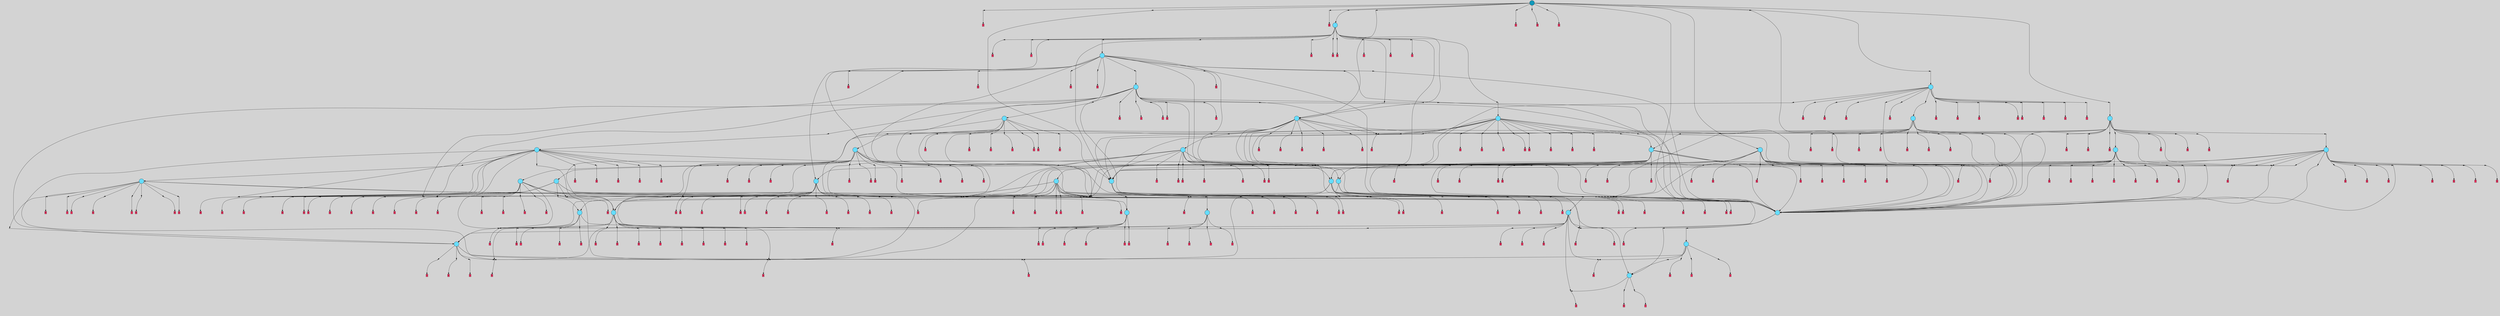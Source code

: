 // File exported with GEGELATI v1.3.1
// On the 2024-07-07 14:59:42
// With the MARL::MarlTPGGraphDotExporter
digraph{
	graph[pad = "0.212, 0.055" bgcolor = lightgray]
	node[shape=circle style = filled label = ""]
		T91 [fillcolor="#66ddff"]
		T124 [fillcolor="#66ddff"]
		T248 [fillcolor="#66ddff"]
		T396 [fillcolor="#66ddff"]
		T821 [fillcolor="#66ddff"]
		T912 [fillcolor="#66ddff"]
		T1163 [fillcolor="#66ddff"]
		T1227 [fillcolor="#66ddff"]
		T1424 [fillcolor="#66ddff"]
		T1456 [fillcolor="#66ddff"]
		T2450 [fillcolor="#66ddff"]
		T2622 [fillcolor="#66ddff"]
		T2699 [fillcolor="#66ddff"]
		T2818 [fillcolor="#66ddff"]
		T2923 [fillcolor="#66ddff"]
		T2936 [fillcolor="#66ddff"]
		T3080 [fillcolor="#66ddff"]
		T3113 [fillcolor="#66ddff"]
		T3118 [fillcolor="#66ddff"]
		T3456 [fillcolor="#66ddff"]
		T3481 [fillcolor="#66ddff"]
		T3599 [fillcolor="#66ddff"]
		T3726 [fillcolor="#66ddff"]
		T3749 [fillcolor="#66ddff"]
		T4291 [fillcolor="#66ddff"]
		T4381 [fillcolor="#66ddff"]
		T4767 [fillcolor="#66ddff"]
		T3452 [fillcolor="#66ddff"]
		T5454 [fillcolor="#66ddff"]
		T6294 [fillcolor="#66ddff"]
		T6399 [fillcolor="#66ddff"]
		T6489 [fillcolor="#66ddff"]
		T6502 [fillcolor="#66ddff"]
		T8603 [fillcolor="#1199bb"]
		P180183 [fillcolor="#cccccc" shape=point] //
		I180183 [shape=box style=invis label="3|5&3|3#3|2&#92;n1|6&0|7#3|4&#92;n3|7&1|2#1|7&#92;n3|0&1|7#2|6&#92;n0|3&0|4#0|1&#92;n4|1&2|5#3|2&#92;n6|7&3|2#0|7&#92;n"]
		P180183 -> I180183[style=invis]
		A122569 [fillcolor="#ff3366" shape=box margin=0.03 width=0 height=0 label="3"]
		T91 -> P180183 -> A122569
		P180184 [fillcolor="#cccccc" shape=point] //
		I180184 [shape=box style=invis label="2|5&1|6#0|2&#92;n1|2&0|5#4|0&#92;n0|6&2|4#3|3&#92;n1|4&0|0#1|6&#92;n5|2&2|4#0|5&#92;n8|4&3|5#0|6&#92;n1|1&2|4#2|4&#92;n"]
		P180184 -> I180184[style=invis]
		A122570 [fillcolor="#ff3366" shape=box margin=0.03 width=0 height=0 label="4"]
		T91 -> P180184 -> A122570
		P180185 [fillcolor="#cccccc" shape=point] //
		I180185 [shape=box style=invis label="1|1&1|1#2|4&#92;n1|3&4|3#2|5&#92;n2|4&1|4#2|5&#92;n1|1&3|1#0|0&#92;n2|0&3|3#3|4&#92;n6|0&0|2#1|4&#92;n6|1&0|7#4|3&#92;n2|2&0|5#1|3&#92;n5|4&0|7#3|0&#92;n"]
		P180185 -> I180185[style=invis]
		A122571 [fillcolor="#ff3366" shape=box margin=0.03 width=0 height=0 label="7"]
		T91 -> P180185 -> A122571
		P180186 [fillcolor="#cccccc" shape=point] //
		I180186 [shape=box style=invis label="4|3&3|3#0|2&#92;n5|7&2|2#3|4&#92;n5|2&0|0#4|3&#92;n8|2&4|1#1|3&#92;n2|6&2|0#0|2&#92;n0|5&3|2#0|6&#92;n5|0&3|4#1|7&#92;n"]
		P180186 -> I180186[style=invis]
		A122572 [fillcolor="#ff3366" shape=box margin=0.03 width=0 height=0 label="8"]
		T124 -> P180186 -> A122572
		P180187 [fillcolor="#cccccc" shape=point] //
		I180187 [shape=box style=invis label="7|6&3|6#4|5&#92;n6|3&4|4#1|5&#92;n7|2&4|4#4|7&#92;n6|7&0|6#4|6&#92;n6|1&3|4#3|5&#92;n1|1&2|1#2|1&#92;n3|1&4|2#4|6&#92;n6|5&3|2#3|0&#92;n2|0&1|6#3|0&#92;n4|0&4|2#4|2&#92;n"]
		P180187 -> I180187[style=invis]
		A122573 [fillcolor="#ff3366" shape=box margin=0.03 width=0 height=0 label="0"]
		T124 -> P180187 -> A122573
		P180188 [fillcolor="#cccccc" shape=point] //
		I180188 [shape=box style=invis label="2|5&1|6#0|2&#92;n1|2&0|5#4|0&#92;n0|6&2|4#3|3&#92;n1|4&0|0#3|6&#92;n3|5&2|2#0|7&#92;n8|4&3|5#0|6&#92;n5|2&2|4#0|5&#92;n1|1&2|4#2|4&#92;n"]
		P180188 -> I180188[style=invis]
		A122574 [fillcolor="#ff3366" shape=box margin=0.03 width=0 height=0 label="4"]
		T124 -> P180188 -> A122574
		P180189 [fillcolor="#cccccc" shape=point] //
		I180189 [shape=box style=invis label="7|5&4|6#3|3&#92;n1|3&0|7#0|4&#92;n5|1&0|7#4|4&#92;n6|6&1|1#2|4&#92;n3|5&0|2#1|2&#92;n6|3&2|4#0|1&#92;n"]
		P180189 -> I180189[style=invis]
		A122575 [fillcolor="#ff3366" shape=box margin=0.03 width=0 height=0 label="4"]
		T124 -> P180189 -> A122575
		P180190 [fillcolor="#cccccc" shape=point] //
		I180190 [shape=box style=invis label="1|1&1|1#2|4&#92;n6|0&0|2#1|4&#92;n3|6&4|7#3|5&#92;n2|4&1|4#2|5&#92;n1|1&3|1#0|0&#92;n2|0&3|3#3|4&#92;n1|3&4|3#2|5&#92;n6|1&0|7#4|3&#92;n2|2&0|5#1|3&#92;n5|6&0|7#3|0&#92;n"]
		P180190 -> I180190[style=invis]
		A122576 [fillcolor="#ff3366" shape=box margin=0.03 width=0 height=0 label="7"]
		T124 -> P180190 -> A122576
		P180191 [fillcolor="#cccccc" shape=point] //
		I180191 [shape=box style=invis label="3|6&1|1#2|6&#92;n0|0&2|4#0|6&#92;n"]
		P180191 -> I180191[style=invis]
		A122577 [fillcolor="#ff3366" shape=box margin=0.03 width=0 height=0 label="6"]
		T248 -> P180191 -> A122577
		P180192 [fillcolor="#cccccc" shape=point] //
		I180192 [shape=box style=invis label="3|5&1|6#2|3&#92;n2|5&1|2#0|2&#92;n3|0&2|2#0|0&#92;n"]
		P180192 -> I180192[style=invis]
		A122578 [fillcolor="#ff3366" shape=box margin=0.03 width=0 height=0 label="4"]
		T248 -> P180192 -> A122578
		P180193 [fillcolor="#cccccc" shape=point] //
		I180193 [shape=box style=invis label="6|3&2|0#0|3&#92;n4|3&1|4#3|1&#92;n7|0&4|1#1|5&#92;n4|4&4|7#2|2&#92;n6|6&1|0#2|7&#92;n0|0&4|1#1|1&#92;n0|6&2|0#1|4&#92;n3|2&2|2#0|0&#92;n6|0&3|4#1|1&#92;n8|6&1|3#4|0&#92;n"]
		P180193 -> I180193[style=invis]
		A122579 [fillcolor="#ff3366" shape=box margin=0.03 width=0 height=0 label="5"]
		T248 -> P180193 -> A122579
		P180194 [fillcolor="#cccccc" shape=point] //
		I180194 [shape=box style=invis label="1|1&1|6#2|4&#92;n1|3&4|3#2|5&#92;n6|0&0|2#1|4&#92;n1|1&3|1#0|0&#92;n2|0&3|3#3|4&#92;n2|4&1|4#2|5&#92;n2|2&0|5#1|3&#92;n5|4&0|7#3|0&#92;n"]
		P180194 -> I180194[style=invis]
		A122580 [fillcolor="#ff3366" shape=box margin=0.03 width=0 height=0 label="7"]
		T248 -> P180194 -> A122580
		P180195 [fillcolor="#cccccc" shape=point] //
		I180195 [shape=box style=invis label="7|2&4|4#4|7&#92;n6|3&4|4#1|5&#92;n7|6&3|6#4|5&#92;n6|7&0|3#4|6&#92;n6|1&3|4#3|5&#92;n1|1&2|1#2|1&#92;n3|1&4|2#4|6&#92;n6|5&3|2#3|0&#92;n2|0&1|6#3|0&#92;n4|0&4|2#4|2&#92;n"]
		P180195 -> I180195[style=invis]
		A122581 [fillcolor="#ff3366" shape=box margin=0.03 width=0 height=0 label="0"]
		T248 -> P180195 -> A122581
		P180196 [fillcolor="#cccccc" shape=point] //
		I180196 [shape=box style=invis label="2|4&0|4#1|3&#92;n4|2&0|3#3|6&#92;n6|4&2|5#4|3&#92;n"]
		P180196 -> I180196[style=invis]
		A122582 [fillcolor="#ff3366" shape=box margin=0.03 width=0 height=0 label="5"]
		T248 -> P180196 -> A122582
		P180197 [fillcolor="#cccccc" shape=point] //
		I180197 [shape=box style=invis label="4|0&4|5#4|2&#92;n1|6&0|7#3|4&#92;n3|7&1|2#1|7&#92;n3|0&1|7#2|6&#92;n7|3&0|4#0|1&#92;n4|1&2|5#3|2&#92;n6|7&3|2#0|7&#92;n3|5&3|3#3|2&#92;n"]
		P180197 -> I180197[style=invis]
		A122583 [fillcolor="#ff3366" shape=box margin=0.03 width=0 height=0 label="3"]
		T396 -> P180197 -> A122583
		P180198 [fillcolor="#cccccc" shape=point] //
		I180198 [shape=box style=invis label="4|5&1|1#3|7&#92;n2|2&0|5#1|3&#92;n1|1&1|1#2|4&#92;n5|1&3|1#0|0&#92;n2|0&3|3#3|3&#92;n6|0&0|2#1|4&#92;n1|3&4|3#2|5&#92;n5|4&0|7#3|0&#92;n2|4&1|4#2|5&#92;n"]
		P180198 -> I180198[style=invis]
		A122584 [fillcolor="#ff3366" shape=box margin=0.03 width=0 height=0 label="7"]
		T396 -> P180198 -> A122584
		P180199 [fillcolor="#cccccc" shape=point] //
		I180199 [shape=box style=invis label="6|3&3|3#2|4&#92;n4|1&2|5#3|1&#92;n3|7&3|2#1|7&#92;n3|5&3|3#0|2&#92;n3|0&1|7#2|6&#92;n0|3&0|4#0|1&#92;n6|7&3|2#0|7&#92;n"]
		P180199 -> I180199[style=invis]
		A122585 [fillcolor="#ff3366" shape=box margin=0.03 width=0 height=0 label="3"]
		T396 -> P180199 -> A122585
		T396 -> P180188
		P180200 [fillcolor="#cccccc" shape=point] //
		I180200 [shape=box style=invis label="3|0&1|7#2|6&#92;n6|7&3|2#0|7&#92;n8|3&4|4#4|7&#92;n3|5&3|3#0|2&#92;n0|3&0|4#0|1&#92;n5|1&2|5#3|2&#92;n1|6&0|7#3|4&#92;n"]
		P180200 -> I180200[style=invis]
		A122586 [fillcolor="#ff3366" shape=box margin=0.03 width=0 height=0 label="3"]
		T396 -> P180200 -> A122586
		P180201 [fillcolor="#cccccc" shape=point] //
		I180201 [shape=box style=invis label="3|0&3|1#2|7&#92;n6|2&1|0#2|1&#92;n3|0&1|3#0|6&#92;n7|1&3|4#4|0&#92;n2|6&1|4#0|6&#92;n7|1&2|0#0|5&#92;n"]
		P180201 -> I180201[style=invis]
		A122587 [fillcolor="#ff3366" shape=box margin=0.03 width=0 height=0 label="1"]
		T821 -> P180201 -> A122587
		P180202 [fillcolor="#cccccc" shape=point] //
		I180202 [shape=box style=invis label="1|1&1|1#2|4&#92;n1|3&4|3#2|5&#92;n2|4&1|4#2|5&#92;n0|7&4|5#3|0&#92;n6|1&0|7#4|3&#92;n2|0&1|3#3|4&#92;n1|1&3|1#0|0&#92;n2|2&0|5#1|3&#92;n5|4&0|7#3|0&#92;n"]
		P180202 -> I180202[style=invis]
		A122588 [fillcolor="#ff3366" shape=box margin=0.03 width=0 height=0 label="7"]
		T821 -> P180202 -> A122588
		P180203 [fillcolor="#cccccc" shape=point] //
		I180203 [shape=box style=invis label="0|4&4|5#3|7&#92;n6|2&4|7#4|4&#92;n2|1&1|4#3|1&#92;n0|7&0|0#3|5&#92;n6|6&3|3#3|0&#92;n2|7&3|3#1|0&#92;n3|7&1|1#0|1&#92;n4|0&2|5#4|6&#92;n"]
		P180203 -> I180203[style=invis]
		A122589 [fillcolor="#ff3366" shape=box margin=0.03 width=0 height=0 label="5"]
		T821 -> P180203 -> A122589
		P180204 [fillcolor="#cccccc" shape=point] //
		I180204 [shape=box style=invis label="3|0&4|7#2|6&#92;n1|6&0|7#3|4&#92;n4|1&2|5#3|2&#92;n3|5&3|3#0|2&#92;n0|3&0|4#0|1&#92;n3|7&1|2#1|7&#92;n"]
		P180204 -> I180204[style=invis]
		A122590 [fillcolor="#ff3366" shape=box margin=0.03 width=0 height=0 label="3"]
		T821 -> P180204 -> A122590
		P180205 [fillcolor="#cccccc" shape=point] //
		I180205 [shape=box style=invis label="3|0&2|7#0|0&#92;n7|4&2|1#0|3&#92;n0|4&2|3#1|5&#92;n1|4&2|1#2|2&#92;n1|7&3|0#3|4&#92;n2|7&2|4#0|1&#92;n"]
		P180205 -> I180205[style=invis]
		A122591 [fillcolor="#ff3366" shape=box margin=0.03 width=0 height=0 label="2"]
		T821 -> P180205 -> A122591
		T821 -> P180195
		P180206 [fillcolor="#cccccc" shape=point] //
		I180206 [shape=box style=invis label="7|0&0|7#3|5&#92;n1|5&4|5#4|4&#92;n2|7&4|3#3|2&#92;n6|6&1|3#1|6&#92;n"]
		P180206 -> I180206[style=invis]
		A122592 [fillcolor="#ff3366" shape=box margin=0.03 width=0 height=0 label="6"]
		T821 -> P180206 -> A122592
		P180207 [fillcolor="#cccccc" shape=point] //
		I180207 [shape=box style=invis label="1|1&3|4#0|1&#92;n3|3&1|0#0|6&#92;n6|4&4|6#3|7&#92;n7|5&4|2#0|6&#92;n3|6&2|6#0|0&#92;n2|6&1|3#0|4&#92;n6|3&3|6#3|3&#92;n4|1&0|3#0|5&#92;n1|0&2|5#0|1&#92;n"]
		P180207 -> I180207[style=invis]
		A122593 [fillcolor="#ff3366" shape=box margin=0.03 width=0 height=0 label="0"]
		T912 -> P180207 -> A122593
		P180208 [fillcolor="#cccccc" shape=point] //
		I180208 [shape=box style=invis label="8|4&0|2#3|3&#92;n5|6&3|1#1|7&#92;n7|4&2|5#3|6&#92;n0|0&2|5#4|7&#92;n3|6&4|7#4|7&#92;n4|2&3|1#0|3&#92;n5|1&4|7#3|1&#92;n1|6&0|4#3|7&#92;n6|5&2|4#1|1&#92;n"]
		P180208 -> I180208[style=invis]
		A122594 [fillcolor="#ff3366" shape=box margin=0.03 width=0 height=0 label="7"]
		T912 -> P180208 -> A122594
		P180209 [fillcolor="#cccccc" shape=point] //
		I180209 [shape=box style=invis label="7|5&4|6#3|3&#92;n5|1&0|7#4|4&#92;n6|6&1|1#2|4&#92;n4|5&0|7#3|2&#92;n3|5&0|2#1|2&#92;n6|0&2|4#0|1&#92;n"]
		P180209 -> I180209[style=invis]
		T912 -> P180209 -> T91
		P180210 [fillcolor="#cccccc" shape=point] //
		I180210 [shape=box style=invis label="2|6&0|4#0|6&#92;n2|1&3|7#0|0&#92;n6|4&4|4#3|3&#92;n6|2&1|0#2|1&#92;n3|0&3|1#2|7&#92;n7|1&2|0#0|5&#92;n8|1&1|4#1|7&#92;n5|6&0|0#3|5&#92;n4|6&0|7#2|7&#92;n3|0&1|3#0|6&#92;n"]
		P180210 -> I180210[style=invis]
		A122595 [fillcolor="#ff3366" shape=box margin=0.03 width=0 height=0 label="1"]
		T912 -> P180210 -> A122595
		P180211 [fillcolor="#cccccc" shape=point] //
		I180211 [shape=box style=invis label="8|4&0|5#4|6&#92;n0|3&1|1#2|6&#92;n"]
		P180211 -> I180211[style=invis]
		A122596 [fillcolor="#ff3366" shape=box margin=0.03 width=0 height=0 label="6"]
		T912 -> P180211 -> A122596
		T912 -> P180195
		P180212 [fillcolor="#cccccc" shape=point] //
		I180212 [shape=box style=invis label="6|0&2|4#0|6&#92;n3|6&1|1#2|6&#92;n5|5&1|2#1|1&#92;n"]
		P180212 -> I180212[style=invis]
		A122597 [fillcolor="#ff3366" shape=box margin=0.03 width=0 height=0 label="6"]
		T1163 -> P180212 -> A122597
		P180213 [fillcolor="#cccccc" shape=point] //
		I180213 [shape=box style=invis label="5|6&0|0#3|5&#92;n2|1&3|7#4|0&#92;n6|4&4|4#3|3&#92;n6|2&1|0#2|1&#92;n3|0&3|1#2|7&#92;n6|1&2|0#0|5&#92;n2|6&0|4#0|6&#92;n8|1&1|4#1|7&#92;n4|6&0|7#2|7&#92;n3|0&1|3#0|6&#92;n"]
		P180213 -> I180213[style=invis]
		A122598 [fillcolor="#ff3366" shape=box margin=0.03 width=0 height=0 label="1"]
		T1163 -> P180213 -> A122598
		P180214 [fillcolor="#cccccc" shape=point] //
		I180214 [shape=box style=invis label="1|0&2|6#2|1&#92;n1|5&0|7#0|4&#92;n5|1&0|7#4|6&#92;n5|1&0|2#2|2&#92;n6|3&2|4#4|1&#92;n3|4&0|2#1|2&#92;n"]
		P180214 -> I180214[style=invis]
		A122599 [fillcolor="#ff3366" shape=box margin=0.03 width=0 height=0 label="3"]
		T1163 -> P180214 -> A122599
		P180215 [fillcolor="#cccccc" shape=point] //
		I180215 [shape=box style=invis label="6|2&1|0#2|1&#92;n3|0&1|3#0|6&#92;n6|4&4|4#3|3&#92;n5|6&0|0#3|4&#92;n3|0&3|1#2|7&#92;n7|1&3|7#4|0&#92;n2|6&0|4#0|6&#92;n7|0&4|2#1|3&#92;n"]
		P180215 -> I180215[style=invis]
		T1163 -> P180215 -> T821
		P180216 [fillcolor="#cccccc" shape=point] //
		I180216 [shape=box style=invis label="3|0&2|7#0|0&#92;n0|4&2|3#1|5&#92;n1|7&3|0#3|4&#92;n7|4&2|5#0|3&#92;n6|7&2|4#0|1&#92;n"]
		P180216 -> I180216[style=invis]
		A122600 [fillcolor="#ff3366" shape=box margin=0.03 width=0 height=0 label="2"]
		T1163 -> P180216 -> A122600
		P180217 [fillcolor="#cccccc" shape=point] //
		I180217 [shape=box style=invis label="6|4&1|2#3|7&#92;n0|0&1|5#4|6&#92;n7|7&4|1#1|2&#92;n5|7&0|2#3|2&#92;n2|1&2|2#4|0&#92;n"]
		P180217 -> I180217[style=invis]
		T1163 -> P180217 -> T396
		P180218 [fillcolor="#cccccc" shape=point] //
		I180218 [shape=box style=invis label="3|0&2|2#0|0&#92;n8|5&1|6#2|3&#92;n1|2&1|5#3|4&#92;n2|5&1|2#0|2&#92;n"]
		P180218 -> I180218[style=invis]
		A122601 [fillcolor="#ff3366" shape=box margin=0.03 width=0 height=0 label="4"]
		T1163 -> P180218 -> A122601
		P180219 [fillcolor="#cccccc" shape=point] //
		I180219 [shape=box style=invis label="6|2&1|0#2|1&#92;n7|1&3|3#4|3&#92;n6|4&4|4#3|4&#92;n3|5&4|4#4|0&#92;n5|6&0|0#3|5&#92;n3|0&3|1#2|7&#92;n3|3&1|3#0|6&#92;n2|6&0|4#0|6&#92;n7|1&2|0#0|5&#92;n"]
		P180219 -> I180219[style=invis]
		A122602 [fillcolor="#ff3366" shape=box margin=0.03 width=0 height=0 label="1"]
		T1163 -> P180219 -> A122602
		P180220 [fillcolor="#cccccc" shape=point] //
		I180220 [shape=box style=invis label="6|1&2|7#3|3&#92;n7|0&3|5#2|0&#92;n1|2&1|3#1|6&#92;n3|7&1|5#2|4&#92;n0|1&3|0#1|2&#92;n6|4&4|2#0|4&#92;n"]
		P180220 -> I180220[style=invis]
		T1227 -> P180220 -> T912
		P180221 [fillcolor="#cccccc" shape=point] //
		I180221 [shape=box style=invis label="6|5&4|7#3|3&#92;n7|0&0|3#4|2&#92;n2|4&3|5#4|0&#92;n"]
		P180221 -> I180221[style=invis]
		T1227 -> P180221 -> T91
		P180222 [fillcolor="#cccccc" shape=point] //
		I180222 [shape=box style=invis label="8|0&2|7#4|4&#92;n5|7&1|1#1|7&#92;n"]
		P180222 -> I180222[style=invis]
		A122603 [fillcolor="#ff3366" shape=box margin=0.03 width=0 height=0 label="2"]
		T1227 -> P180222 -> A122603
		P180223 [fillcolor="#cccccc" shape=point] //
		I180223 [shape=box style=invis label="7|7&3|2#3|1&#92;n3|0&3|7#4|5&#92;n2|5&4|2#2|4&#92;n4|2&1|5#4|1&#92;n5|1&3|2#4|7&#92;n6|4&0|0#3|5&#92;n3|6&1|2#3|5&#92;n"]
		P180223 -> I180223[style=invis]
		A122604 [fillcolor="#ff3366" shape=box margin=0.03 width=0 height=0 label="7"]
		T1424 -> P180223 -> A122604
		P180224 [fillcolor="#cccccc" shape=point] //
		I180224 [shape=box style=invis label="8|1&0|0#4|6&#92;n7|5&3|3#0|6&#92;n7|7&1|4#4|6&#92;n5|7&4|6#2|6&#92;n5|1&3|1#2|2&#92;n8|1&2|4#2|7&#92;n2|4&4|1#2|2&#92;n8|0&4|3#3|3&#92;n3|1&4|2#1|5&#92;n"]
		P180224 -> I180224[style=invis]
		A122605 [fillcolor="#ff3366" shape=box margin=0.03 width=0 height=0 label="0"]
		T1424 -> P180224 -> A122605
		P180225 [fillcolor="#cccccc" shape=point] //
		I180225 [shape=box style=invis label="5|6&0|0#3|5&#92;n2|1&3|7#4|0&#92;n6|4&4|4#3|3&#92;n6|2&1|0#2|1&#92;n3|0&3|1#2|7&#92;n7|1&2|0#0|5&#92;n8|1&1|4#1|7&#92;n2|6&0|4#0|6&#92;n4|6&0|7#2|7&#92;n3|0&1|3#0|6&#92;n"]
		P180225 -> I180225[style=invis]
		A122606 [fillcolor="#ff3366" shape=box margin=0.03 width=0 height=0 label="1"]
		T1424 -> P180225 -> A122606
		P180226 [fillcolor="#cccccc" shape=point] //
		I180226 [shape=box style=invis label="7|1&2|1#2|6&#92;n8|4&0|6#4|3&#92;n6|6&2|2#0|6&#92;n5|1&3|2#4|2&#92;n7|5&3|5#1|7&#92;n5|7&0|0#4|5&#92;n1|4&3|5#2|2&#92;n0|0&1|4#0|5&#92;n"]
		P180226 -> I180226[style=invis]
		A122607 [fillcolor="#ff3366" shape=box margin=0.03 width=0 height=0 label="5"]
		T1424 -> P180226 -> A122607
		P180227 [fillcolor="#cccccc" shape=point] //
		I180227 [shape=box style=invis label="2|6&1|3#0|4&#92;n3|3&1|0#0|6&#92;n6|4&4|6#3|7&#92;n7|5&4|2#0|6&#92;n3|6&2|6#0|0&#92;n1|1&3|4#0|1&#92;n6|3&3|6#3|3&#92;n4|1&0|3#0|0&#92;n1|0&2|5#0|1&#92;n"]
		P180227 -> I180227[style=invis]
		A122608 [fillcolor="#ff3366" shape=box margin=0.03 width=0 height=0 label="0"]
		T1424 -> P180227 -> A122608
		P180228 [fillcolor="#cccccc" shape=point] //
		I180228 [shape=box style=invis label="4|2&0|6#4|2&#92;n3|4&2|4#2|6&#92;n1|0&3|6#2|4&#92;n6|1&0|1#3|5&#92;n2|4&1|4#4|4&#92;n6|5&0|2#2|7&#92;n2|6&4|0#1|7&#92;n"]
		P180228 -> I180228[style=invis]
		A122609 [fillcolor="#ff3366" shape=box margin=0.03 width=0 height=0 label="6"]
		T1424 -> P180228 -> A122609
		P180229 [fillcolor="#cccccc" shape=point] //
		I180229 [shape=box style=invis label="4|5&1|6#2|3&#92;n3|0&2|2#0|0&#92;n2|5&1|2#0|2&#92;n"]
		P180229 -> I180229[style=invis]
		A122610 [fillcolor="#ff3366" shape=box margin=0.03 width=0 height=0 label="4"]
		T1424 -> P180229 -> A122610
		T1424 -> P180195
		P180230 [fillcolor="#cccccc" shape=point] //
		I180230 [shape=box style=invis label="3|1&3|7#4|5&#92;n8|7&3|4#3|4&#92;n1|6&2|7#4|2&#92;n3|3&3|7#0|0&#92;n3|0&2|0#2|5&#92;n1|2&4|6#4|6&#92;n5|6&2|5#1|6&#92;n4|1&3|2#3|7&#92;n1|6&2|4#3|3&#92;n"]
		P180230 -> I180230[style=invis]
		A122611 [fillcolor="#ff3366" shape=box margin=0.03 width=0 height=0 label="4"]
		T1424 -> P180230 -> A122611
		P180231 [fillcolor="#cccccc" shape=point] //
		I180231 [shape=box style=invis label="1|3&0|7#0|4&#92;n6|3&2|4#0|1&#92;n6|6&1|1#4|4&#92;n3|5&0|2#1|2&#92;n5|0&2|0#2|3&#92;n5|1&0|7#4|4&#92;n"]
		P180231 -> I180231[style=invis]
		A122612 [fillcolor="#ff3366" shape=box margin=0.03 width=0 height=0 label="4"]
		T1424 -> P180231 -> A122612
		P180232 [fillcolor="#cccccc" shape=point] //
		I180232 [shape=box style=invis label="1|6&1|4#1|3&#92;n4|0&4|0#4|5&#92;n1|6&3|0#1|1&#92;n6|0&1|4#0|6&#92;n"]
		P180232 -> I180232[style=invis]
		A122613 [fillcolor="#ff3366" shape=box margin=0.03 width=0 height=0 label="6"]
		T1456 -> P180232 -> A122613
		P180233 [fillcolor="#cccccc" shape=point] //
		I180233 [shape=box style=invis label="1|1&2|1#4|1&#92;n7|6&3|6#4|5&#92;n6|1&3|4#3|5&#92;n6|3&2|4#1|5&#92;n4|0&4|2#4|2&#92;n2|0&1|6#3|0&#92;n6|5&3|2#3|0&#92;n"]
		P180233 -> I180233[style=invis]
		A122614 [fillcolor="#ff3366" shape=box margin=0.03 width=0 height=0 label="0"]
		T1456 -> P180233 -> A122614
		P180234 [fillcolor="#cccccc" shape=point] //
		I180234 [shape=box style=invis label="5|6&4|6#3|2&#92;n7|7&3|2#0|1&#92;n1|0&0|6#2|4&#92;n"]
		P180234 -> I180234[style=invis]
		A122615 [fillcolor="#ff3366" shape=box margin=0.03 width=0 height=0 label="6"]
		T1456 -> P180234 -> A122615
		P180235 [fillcolor="#cccccc" shape=point] //
		I180235 [shape=box style=invis label="5|6&0|0#3|5&#92;n2|1&3|7#4|0&#92;n6|4&4|4#3|3&#92;n6|2&1|0#2|1&#92;n2|6&0|4#0|6&#92;n7|1&2|0#0|5&#92;n8|1&1|4#1|7&#92;n3|0&3|1#2|2&#92;n4|6&0|7#2|7&#92;n3|0&1|3#0|6&#92;n"]
		P180235 -> I180235[style=invis]
		A122616 [fillcolor="#ff3366" shape=box margin=0.03 width=0 height=0 label="1"]
		T1456 -> P180235 -> A122616
		T1456 -> P180211
		P180236 [fillcolor="#cccccc" shape=point] //
		I180236 [shape=box style=invis label="8|5&4|5#2|0&#92;n6|7&0|3#4|6&#92;n4|0&4|2#4|2&#92;n5|1&4|1#4|1&#92;n6|1&3|4#3|1&#92;n2|0&1|6#3|0&#92;n7|2&4|2#4|7&#92;n"]
		P180236 -> I180236[style=invis]
		T1456 -> P180236 -> T248
		T1456 -> P180225
		P180237 [fillcolor="#cccccc" shape=point] //
		I180237 [shape=box style=invis label="1|1&3|4#0|1&#92;n4|7&4|2#3|4&#92;n3|3&1|0#0|6&#92;n6|4&3|6#3|7&#92;n7|5&4|2#0|6&#92;n1|0&2|5#0|1&#92;n2|6&1|3#0|4&#92;n3|6&2|4#0|0&#92;n6|3&3|6#3|3&#92;n"]
		P180237 -> I180237[style=invis]
		A122617 [fillcolor="#ff3366" shape=box margin=0.03 width=0 height=0 label="0"]
		T1456 -> P180237 -> A122617
		T1456 -> P180183
		P180238 [fillcolor="#cccccc" shape=point] //
		I180238 [shape=box style=invis label="2|5&1|2#0|2&#92;n3|0&2|2#0|0&#92;n8|3&0|7#3|4&#92;n"]
		P180238 -> I180238[style=invis]
		A122618 [fillcolor="#ff3366" shape=box margin=0.03 width=0 height=0 label="4"]
		T2450 -> P180238 -> A122618
		P180239 [fillcolor="#cccccc" shape=point] //
		I180239 [shape=box style=invis label="4|6&0|2#3|6&#92;n2|4&1|5#3|4&#92;n3|3&3|0#3|0&#92;n4|2&0|3#0|4&#92;n"]
		P180239 -> I180239[style=invis]
		A122619 [fillcolor="#ff3366" shape=box margin=0.03 width=0 height=0 label="0"]
		T2450 -> P180239 -> A122619
		P180240 [fillcolor="#cccccc" shape=point] //
		I180240 [shape=box style=invis label="4|0&3|2#2|5&#92;n7|3&3|6#4|5&#92;n2|0&1|6#3|0&#92;n0|6&2|4#0|2&#92;n1|1&2|1#2|5&#92;n6|1&3|4#4|5&#92;n2|0&3|2#4|2&#92;n4|4&2|4#2|2&#92;n7|3&4|4#4|7&#92;n"]
		P180240 -> I180240[style=invis]
		T2450 -> P180240 -> T1227
		P180241 [fillcolor="#cccccc" shape=point] //
		I180241 [shape=box style=invis label="3|6&1|5#4|6&#92;n3|7&0|3#3|1&#92;n0|0&3|7#0|3&#92;n"]
		P180241 -> I180241[style=invis]
		A122620 [fillcolor="#ff3366" shape=box margin=0.03 width=0 height=0 label="6"]
		T2450 -> P180241 -> A122620
		P180242 [fillcolor="#cccccc" shape=point] //
		I180242 [shape=box style=invis label="8|7&3|4#3|4&#92;n1|6&2|4#3|3&#92;n8|6&2|1#1|4&#92;n3|3&3|7#0|0&#92;n1|2&4|6#4|6&#92;n1|7&0|5#2|3&#92;n3|0&2|0#2|5&#92;n5|6&2|5#1|6&#92;n4|1&3|2#1|2&#92;n1|6&2|7#4|2&#92;n"]
		P180242 -> I180242[style=invis]
		A122621 [fillcolor="#ff3366" shape=box margin=0.03 width=0 height=0 label="4"]
		T2450 -> P180242 -> A122621
		P180243 [fillcolor="#cccccc" shape=point] //
		I180243 [shape=box style=invis label="5|7&0|3#1|4&#92;n8|0&4|4#1|5&#92;n1|1&2|1#1|0&#92;n3|0&3|1#2|7&#92;n1|7&0|7#0|4&#92;n"]
		P180243 -> I180243[style=invis]
		A122622 [fillcolor="#ff3366" shape=box margin=0.03 width=0 height=0 label="4"]
		T2450 -> P180243 -> A122622
		P180244 [fillcolor="#cccccc" shape=point] //
		I180244 [shape=box style=invis label="2|6&0|4#0|6&#92;n2|1&3|7#0|0&#92;n8|1&1|4#1|7&#92;n3|2&1|0#2|1&#92;n3|0&3|0#2|7&#92;n7|1&2|0#0|5&#92;n6|4&4|4#3|3&#92;n3|0&1|3#0|6&#92;n4|6&0|7#2|7&#92;n5|6&0|0#3|5&#92;n"]
		P180244 -> I180244[style=invis]
		T2450 -> P180244 -> T1456
		P180245 [fillcolor="#cccccc" shape=point] //
		I180245 [shape=box style=invis label="1|6&2|4#3|3&#92;n8|6&2|1#1|4&#92;n1|5&4|3#3|7&#92;n3|3&3|7#0|0&#92;n1|2&4|6#4|6&#92;n1|7&0|5#2|3&#92;n5|6&2|5#1|6&#92;n3|0&2|0#2|5&#92;n4|1&3|2#1|2&#92;n1|6&2|7#4|2&#92;n"]
		P180245 -> I180245[style=invis]
		A122623 [fillcolor="#ff3366" shape=box margin=0.03 width=0 height=0 label="4"]
		T2450 -> P180245 -> A122623
		P180246 [fillcolor="#cccccc" shape=point] //
		I180246 [shape=box style=invis label="3|5&1|2#0|2&#92;n3|0&2|2#0|0&#92;n8|6&0|4#3|3&#92;n8|3&0|7#3|4&#92;n"]
		P180246 -> I180246[style=invis]
		A122624 [fillcolor="#ff3366" shape=box margin=0.03 width=0 height=0 label="4"]
		T2450 -> P180246 -> A122624
		P180247 [fillcolor="#cccccc" shape=point] //
		I180247 [shape=box style=invis label="7|2&4|4#4|7&#92;n5|3&4|4#1|5&#92;n7|6&3|6#4|5&#92;n6|7&0|3#4|6&#92;n6|1&3|4#3|5&#92;n1|1&2|1#2|1&#92;n3|1&4|2#4|6&#92;n6|5&3|2#3|0&#92;n4|0&4|2#4|2&#92;n2|0&1|6#3|0&#92;n"]
		P180247 -> I180247[style=invis]
		A122625 [fillcolor="#ff3366" shape=box margin=0.03 width=0 height=0 label="0"]
		T2622 -> P180247 -> A122625
		P180248 [fillcolor="#cccccc" shape=point] //
		I180248 [shape=box style=invis label="4|0&3|2#2|5&#92;n7|3&3|6#4|5&#92;n2|0&1|6#3|0&#92;n0|6&2|4#0|2&#92;n1|1&2|1#2|5&#92;n6|1&3|4#4|0&#92;n4|4&2|4#2|2&#92;n5|3&4|4#4|7&#92;n"]
		P180248 -> I180248[style=invis]
		T2622 -> P180248 -> T1227
		P180249 [fillcolor="#cccccc" shape=point] //
		I180249 [shape=box style=invis label="2|5&1|2#0|2&#92;n2|6&1|3#3|0&#92;n3|0&0|2#0|1&#92;n8|3&0|7#3|4&#92;n"]
		P180249 -> I180249[style=invis]
		A122626 [fillcolor="#ff3366" shape=box margin=0.03 width=0 height=0 label="4"]
		T2622 -> P180249 -> A122626
		P180250 [fillcolor="#cccccc" shape=point] //
		I180250 [shape=box style=invis label="4|0&3|2#2|5&#92;n7|3&3|6#4|5&#92;n2|0&1|6#3|0&#92;n0|6&2|4#0|2&#92;n1|1&2|1#2|5&#92;n6|1&3|4#4|5&#92;n4|4&2|4#2|2&#92;n2|0&4|2#4|2&#92;n7|3&4|4#4|7&#92;n"]
		P180250 -> I180250[style=invis]
		T2622 -> P180250 -> T1227
		P180251 [fillcolor="#cccccc" shape=point] //
		I180251 [shape=box style=invis label="1|6&2|4#3|3&#92;n1|6&2|3#4|2&#92;n8|7&3|4#3|4&#92;n3|3&3|7#0|0&#92;n3|0&2|7#2|5&#92;n4|1&3|2#3|7&#92;n3|1&3|7#4|5&#92;n4|6&0|5#3|0&#92;n"]
		P180251 -> I180251[style=invis]
		A122627 [fillcolor="#ff3366" shape=box margin=0.03 width=0 height=0 label="0"]
		T2622 -> P180251 -> A122627
		P180252 [fillcolor="#cccccc" shape=point] //
		I180252 [shape=box style=invis label="3|0&2|2#0|0&#92;n2|5&1|2#1|2&#92;n8|3&0|7#3|4&#92;n"]
		P180252 -> I180252[style=invis]
		A122628 [fillcolor="#ff3366" shape=box margin=0.03 width=0 height=0 label="3"]
		T2622 -> P180252 -> A122628
		P180253 [fillcolor="#cccccc" shape=point] //
		I180253 [shape=box style=invis label="0|4&4|5#3|7&#92;n5|6&2|0#0|1&#92;n6|6&1|3#3|0&#92;n2|1&1|0#3|1&#92;n1|4&1|2#3|7&#92;n3|0&0|2#0|1&#92;n2|7&3|2#3|0&#92;n3|1&0|5#2|2&#92;n4|0&2|5#2|6&#92;n"]
		P180253 -> I180253[style=invis]
		T2622 -> P180253 -> T124
		P180254 [fillcolor="#cccccc" shape=point] //
		I180254 [shape=box style=invis label="1|7&1|3#4|5&#92;n7|1&2|1#3|3&#92;n0|2&4|0#1|5&#92;n0|3&4|4#1|5&#92;n6|7&4|5#4|6&#92;n1|5&3|2#3|0&#92;n2|0&1|5#3|0&#92;n4|5&4|2#0|2&#92;n5|0&0|1#2|1&#92;n"]
		P180254 -> I180254[style=invis]
		A122629 [fillcolor="#ff3366" shape=box margin=0.03 width=0 height=0 label="0"]
		T2622 -> P180254 -> A122629
		P180255 [fillcolor="#cccccc" shape=point] //
		I180255 [shape=box style=invis label="0|2&4|1#1|5&#92;n6|0&1|5#4|5&#92;n7|4&1|2#3|1&#92;n"]
		P180255 -> I180255[style=invis]
		A122630 [fillcolor="#ff3366" shape=box margin=0.03 width=0 height=0 label="6"]
		T2622 -> P180255 -> A122630
		P180256 [fillcolor="#cccccc" shape=point] //
		I180256 [shape=box style=invis label="1|5&3|4#4|6&#92;n8|6&0|7#1|4&#92;n3|0&2|2#0|0&#92;n5|7&0|7#1|1&#92;n6|7&0|0#2|5&#92;n"]
		P180256 -> I180256[style=invis]
		A122631 [fillcolor="#ff3366" shape=box margin=0.03 width=0 height=0 label="7"]
		T2699 -> P180256 -> A122631
		P180257 [fillcolor="#cccccc" shape=point] //
		I180257 [shape=box style=invis label="7|2&4|6#2|7&#92;n7|7&3|5#4|0&#92;n3|1&0|2#2|5&#92;n0|0&2|2#2|2&#92;n3|0&1|7#0|2&#92;n6|4&0|5#1|0&#92;n"]
		P180257 -> I180257[style=invis]
		A122632 [fillcolor="#ff3366" shape=box margin=0.03 width=0 height=0 label="2"]
		T2699 -> P180257 -> A122632
		P180258 [fillcolor="#cccccc" shape=point] //
		I180258 [shape=box style=invis label="1|5&3|2#3|0&#92;n0|2&2|0#1|5&#92;n0|3&4|4#1|5&#92;n6|1&0|5#4|7&#92;n5|6&0|7#3|6&#92;n7|1&2|1#3|3&#92;n5|0&2|1#2|1&#92;n2|0&1|5#3|0&#92;n2|5&4|2#0|2&#92;n"]
		P180258 -> I180258[style=invis]
		A122633 [fillcolor="#ff3366" shape=box margin=0.03 width=0 height=0 label="0"]
		T2699 -> P180258 -> A122633
		P180259 [fillcolor="#cccccc" shape=point] //
		I180259 [shape=box style=invis label="7|7&2|4#4|7&#92;n4|0&4|2#4|2&#92;n0|1&2|4#1|7&#92;n7|1&4|5#4|6&#92;n2|0&1|7#3|0&#92;n6|2&2|3#4|6&#92;n6|5&3|7#4|2&#92;n4|3&0|4#0|1&#92;n2|6&2|6#1|2&#92;n3|4&1|4#1|1&#92;n"]
		P180259 -> I180259[style=invis]
		T2699 -> P180259 -> T248
		P180260 [fillcolor="#cccccc" shape=point] //
		I180260 [shape=box style=invis label="1|1&1|6#2|4&#92;n1|1&4|1#4|0&#92;n1|3&4|3#2|5&#92;n5|4&0|7#3|0&#92;n1|1&3|1#0|0&#92;n2|0&3|3#3|3&#92;n2|4&1|4#2|5&#92;n2|2&0|5#1|3&#92;n6|0&0|2#1|4&#92;n"]
		P180260 -> I180260[style=invis]
		A122634 [fillcolor="#ff3366" shape=box margin=0.03 width=0 height=0 label="7"]
		T2699 -> P180260 -> A122634
		P180261 [fillcolor="#cccccc" shape=point] //
		I180261 [shape=box style=invis label="4|4&2|4#2|2&#92;n7|3&3|6#4|5&#92;n2|0&1|6#3|0&#92;n1|1&2|1#2|5&#92;n2|6&1|1#4|1&#92;n6|1&3|4#2|5&#92;n4|0&3|2#2|5&#92;n2|0&4|2#4|2&#92;n7|3&4|4#4|7&#92;n"]
		P180261 -> I180261[style=invis]
		T2699 -> P180261 -> T1227
		P180262 [fillcolor="#cccccc" shape=point] //
		I180262 [shape=box style=invis label="6|6&4|1#2|4&#92;n2|4&2|5#0|3&#92;n8|1&0|7#3|4&#92;n3|0&2|2#0|3&#92;n"]
		P180262 -> I180262[style=invis]
		A122635 [fillcolor="#ff3366" shape=box margin=0.03 width=0 height=0 label="4"]
		T2699 -> P180262 -> A122635
		P180263 [fillcolor="#cccccc" shape=point] //
		I180263 [shape=box style=invis label="2|6&1|3#0|4&#92;n3|3&1|0#0|6&#92;n0|3&3|3#2|4&#92;n6|4&4|6#3|7&#92;n6|3&3|6#3|3&#92;n3|6&2|6#0|0&#92;n1|1&3|4#0|1&#92;n7|5&4|2#0|6&#92;n4|1&0|3#0|0&#92;n1|0&2|5#0|1&#92;n"]
		P180263 -> I180263[style=invis]
		A122636 [fillcolor="#ff3366" shape=box margin=0.03 width=0 height=0 label="7"]
		T2699 -> P180263 -> A122636
		P180264 [fillcolor="#cccccc" shape=point] //
		I180264 [shape=box style=invis label="1|0&3|6#2|4&#92;n7|3&2|7#4|1&#92;n3|4&2|4#2|6&#92;n4|2&0|6#4|2&#92;n6|1&0|1#3|0&#92;n6|5&0|2#2|7&#92;n2|6&4|0#1|7&#92;n"]
		P180264 -> I180264[style=invis]
		A122637 [fillcolor="#ff3366" shape=box margin=0.03 width=0 height=0 label="6"]
		T2699 -> P180264 -> A122637
		T2699 -> P180240
		P180265 [fillcolor="#cccccc" shape=point] //
		I180265 [shape=box style=invis label="3|4&4|7#3|4&#92;n7|6&0|6#2|7&#92;n3|0&2|2#2|3&#92;n2|6&3|3#0|0&#92;n"]
		P180265 -> I180265[style=invis]
		A122638 [fillcolor="#ff3366" shape=box margin=0.03 width=0 height=0 label="4"]
		T2699 -> P180265 -> A122638
		T2699 -> P180250
		P180266 [fillcolor="#cccccc" shape=point] //
		I180266 [shape=box style=invis label="1|7&2|6#2|4&#92;n6|0&3|0#0|4&#92;n"]
		P180266 -> I180266[style=invis]
		A122639 [fillcolor="#ff3366" shape=box margin=0.03 width=0 height=0 label="6"]
		T2818 -> P180266 -> A122639
		P180267 [fillcolor="#cccccc" shape=point] //
		I180267 [shape=box style=invis label="1|2&4|7#0|7&#92;n3|7&2|2#0|0&#92;n6|1&2|0#0|3&#92;n4|4&4|7#3|2&#92;n2|0&4|6#1|0&#92;n8|6&1|4#4|0&#92;n0|6&1|0#2|7&#92;n7|1&0|3#1|6&#92;n6|4&3|4#1|0&#92;n"]
		P180267 -> I180267[style=invis]
		A122640 [fillcolor="#ff3366" shape=box margin=0.03 width=0 height=0 label="5"]
		T2818 -> P180267 -> A122640
		T2818 -> P180225
		P180268 [fillcolor="#cccccc" shape=point] //
		I180268 [shape=box style=invis label="1|5&0|2#3|7&#92;n8|1&3|4#4|4&#92;n6|1&4|0#0|7&#92;n4|0&3|0#4|0&#92;n"]
		P180268 -> I180268[style=invis]
		A122641 [fillcolor="#ff3366" shape=box margin=0.03 width=0 height=0 label="3"]
		T2818 -> P180268 -> A122641
		P180269 [fillcolor="#cccccc" shape=point] //
		I180269 [shape=box style=invis label="2|1&1|3#0|4&#92;n3|6&2|6#0|0&#92;n6|4&4|6#3|7&#92;n7|5&4|2#0|6&#92;n3|0&2|5#0|1&#92;n1|1&3|4#0|1&#92;n4|1&0|3#0|0&#92;n3|3&1|0#0|6&#92;n"]
		P180269 -> I180269[style=invis]
		T2818 -> P180269 -> T1424
		P180270 [fillcolor="#cccccc" shape=point] //
		I180270 [shape=box style=invis label="3|0&2|2#0|0&#92;n3|5&1|2#0|2&#92;n8|3&0|7#3|4&#92;n6|1&1|0#1|5&#92;n"]
		P180270 -> I180270[style=invis]
		A122642 [fillcolor="#ff3366" shape=box margin=0.03 width=0 height=0 label="4"]
		T2818 -> P180270 -> A122642
		P180271 [fillcolor="#cccccc" shape=point] //
		I180271 [shape=box style=invis label="7|5&4|6#3|3&#92;n6|6&1|1#2|4&#92;n4|5&0|7#3|2&#92;n6|0&2|4#0|1&#92;n3|5&0|4#1|2&#92;n"]
		P180271 -> I180271[style=invis]
		T2818 -> P180271 -> T91
		P180272 [fillcolor="#cccccc" shape=point] //
		I180272 [shape=box style=invis label="7|3&2|7#3|4&#92;n1|7&2|7#3|2&#92;n2|5&1|2#0|2&#92;n4|2&2|5#0|0&#92;n5|4&2|7#3|2&#92;n5|0&2|4#0|7&#92;n"]
		P180272 -> I180272[style=invis]
		A122643 [fillcolor="#ff3366" shape=box margin=0.03 width=0 height=0 label="8"]
		T2818 -> P180272 -> A122643
		P180273 [fillcolor="#cccccc" shape=point] //
		I180273 [shape=box style=invis label="2|4&1|4#4|4&#92;n2|6&4|0#1|7&#92;n3|3&2|3#3|6&#92;n3|5&0|2#2|7&#92;n6|1&0|1#3|5&#92;n4|2&0|6#4|2&#92;n8|5&3|3#1|0&#92;n"]
		P180273 -> I180273[style=invis]
		A122644 [fillcolor="#ff3366" shape=box margin=0.03 width=0 height=0 label="6"]
		T2818 -> P180273 -> A122644
		T2818 -> P180192
		P180274 [fillcolor="#cccccc" shape=point] //
		I180274 [shape=box style=invis label="0|1&4|6#4|3&#92;n1|2&4|4#4|7&#92;n4|1&4|0#2|4&#92;n7|7&3|7#0|7&#92;n2|6&1|6#3|0&#92;n7|2&1|7#3|2&#92;n4|3&4|0#1|5&#92;n0|7&4|1#0|1&#92;n4|6&0|6#3|6&#92;n1|1&2|1#2|1&#92;n"]
		P180274 -> I180274[style=invis]
		A122645 [fillcolor="#ff3366" shape=box margin=0.03 width=0 height=0 label="0"]
		T2818 -> P180274 -> A122645
		P180275 [fillcolor="#cccccc" shape=point] //
		I180275 [shape=box style=invis label="4|6&1|0#2|7&#92;n8|6&1|4#4|0&#92;n1|2&4|7#0|0&#92;n7|1&0|3#1|6&#92;n3|7&2|2#0|0&#92;n2|0&4|6#1|0&#92;n4|4&4|7#0|2&#92;n7|6&4|5#1|7&#92;n"]
		P180275 -> I180275[style=invis]
		A122646 [fillcolor="#ff3366" shape=box margin=0.03 width=0 height=0 label="5"]
		T2818 -> P180275 -> A122646
		P180276 [fillcolor="#cccccc" shape=point] //
		I180276 [shape=box style=invis label="0|0&4|5#1|7&#92;n2|5&3|4#4|6&#92;n"]
		P180276 -> I180276[style=invis]
		A122647 [fillcolor="#ff3366" shape=box margin=0.03 width=0 height=0 label="4"]
		T2818 -> P180276 -> A122647
		P180277 [fillcolor="#cccccc" shape=point] //
		I180277 [shape=box style=invis label="1|4&0|0#3|6&#92;n3|7&2|4#1|5&#92;n2|3&1|7#0|2&#92;n0|7&2|6#3|1&#92;n8|4&3|5#3|6&#92;n7|0&4|4#1|7&#92;n3|4&2|2#0|7&#92;n"]
		P180277 -> I180277[style=invis]
		A122648 [fillcolor="#ff3366" shape=box margin=0.03 width=0 height=0 label="4"]
		T2923 -> P180277 -> A122648
		P180278 [fillcolor="#cccccc" shape=point] //
		I180278 [shape=box style=invis label="7|2&4|4#4|7&#92;n6|3&4|4#1|5&#92;n3|1&4|2#4|6&#92;n4|7&0|3#4|6&#92;n6|1&3|4#3|5&#92;n1|1&2|1#2|1&#92;n7|6&3|6#4|5&#92;n6|5&3|2#3|0&#92;n2|0&1|6#3|0&#92;n4|0&4|2#4|2&#92;n"]
		P180278 -> I180278[style=invis]
		A122649 [fillcolor="#ff3366" shape=box margin=0.03 width=0 height=0 label="0"]
		T2923 -> P180278 -> A122649
		P180279 [fillcolor="#cccccc" shape=point] //
		I180279 [shape=box style=invis label="4|2&3|1#0|3&#92;n5|1&4|7#3|1&#92;n0|0&2|5#4|7&#92;n6|5&1|4#1|1&#92;n7|6&3|1#1|7&#92;n3|6&4|7#4|7&#92;n0|7&1|4#1|1&#92;n1|5&2|4#3|7&#92;n0|6&0|4#3|0&#92;n8|4&0|2#3|3&#92;n"]
		P180279 -> I180279[style=invis]
		A122650 [fillcolor="#ff3366" shape=box margin=0.03 width=0 height=0 label="2"]
		T2923 -> P180279 -> A122650
		P180280 [fillcolor="#cccccc" shape=point] //
		I180280 [shape=box style=invis label="5|6&0|0#3|5&#92;n8|1&1|4#1|0&#92;n7|4&2|0#0|5&#92;n6|2&1|0#2|1&#92;n6|3&2|2#3|6&#92;n6|4&4|4#3|3&#92;n2|1&3|7#4|0&#92;n2|6&0|4#0|6&#92;n4|6&0|7#2|7&#92;n3|0&1|3#0|6&#92;n"]
		P180280 -> I180280[style=invis]
		A122651 [fillcolor="#ff3366" shape=box margin=0.03 width=0 height=0 label="1"]
		T2923 -> P180280 -> A122651
		P180281 [fillcolor="#cccccc" shape=point] //
		I180281 [shape=box style=invis label="2|7&0|6#2|6&#92;n7|7&3|0#3|5&#92;n4|0&3|1#1|3&#92;n4|7&0|4#1|1&#92;n"]
		P180281 -> I180281[style=invis]
		A122652 [fillcolor="#ff3366" shape=box margin=0.03 width=0 height=0 label="7"]
		T2923 -> P180281 -> A122652
		P180282 [fillcolor="#cccccc" shape=point] //
		I180282 [shape=box style=invis label="1|2&3|5#0|6&#92;n8|4&1|5#4|6&#92;n0|0&2|2#2|3&#92;n2|5&0|1#4|5&#92;n"]
		P180282 -> I180282[style=invis]
		A122653 [fillcolor="#ff3366" shape=box margin=0.03 width=0 height=0 label="8"]
		T2923 -> P180282 -> A122653
		P180283 [fillcolor="#cccccc" shape=point] //
		I180283 [shape=box style=invis label="8|3&0|7#3|4&#92;n3|0&2|2#0|0&#92;n2|5&1|3#0|2&#92;n"]
		P180283 -> I180283[style=invis]
		A122654 [fillcolor="#ff3366" shape=box margin=0.03 width=0 height=0 label="4"]
		T2923 -> P180283 -> A122654
		P180284 [fillcolor="#cccccc" shape=point] //
		I180284 [shape=box style=invis label="1|2&2|3#2|3&#92;n1|3&4|3#2|5&#92;n2|4&1|4#2|5&#92;n0|7&4|5#3|0&#92;n6|1&0|7#4|3&#92;n5|4&0|7#3|0&#92;n1|1&3|1#0|0&#92;n2|2&0|5#1|3&#92;n2|0&1|3#4|4&#92;n"]
		P180284 -> I180284[style=invis]
		A122655 [fillcolor="#ff3366" shape=box margin=0.03 width=0 height=0 label="7"]
		T2923 -> P180284 -> A122655
		P180285 [fillcolor="#cccccc" shape=point] //
		I180285 [shape=box style=invis label="6|0&3|7#1|7&#92;n8|2&2|0#3|7&#92;n7|2&1|2#2|0&#92;n2|7&2|4#2|1&#92;n1|7&3|0#3|4&#92;n7|0&2|5#0|0&#92;n"]
		P180285 -> I180285[style=invis]
		A122656 [fillcolor="#ff3366" shape=box margin=0.03 width=0 height=0 label="2"]
		T2923 -> P180285 -> A122656
		P180286 [fillcolor="#cccccc" shape=point] //
		I180286 [shape=box style=invis label="6|1&0|0#1|7&#92;n7|2&4|7#2|1&#92;n0|5&0|0#4|6&#92;n5|2&0|5#2|0&#92;n8|7&4|5#4|5&#92;n1|0&2|0#1|0&#92;n"]
		P180286 -> I180286[style=invis]
		A122657 [fillcolor="#ff3366" shape=box margin=0.03 width=0 height=0 label="5"]
		T2923 -> P180286 -> A122657
		P180287 [fillcolor="#cccccc" shape=point] //
		I180287 [shape=box style=invis label="5|6&1|0#0|1&#92;n6|5&4|6#3|7&#92;n6|2&3|6#0|6&#92;n2|1&1|0#3|1&#92;n6|6&4|0#3|0&#92;n0|4&4|5#3|7&#92;n1|4&1|2#3|7&#92;n4|0&2|5#4|6&#92;n4|0&0|4#0|6&#92;n1|5&1|3#0|0&#92;n"]
		P180287 -> I180287[style=invis]
		T2923 -> P180287 -> T124
		P180288 [fillcolor="#cccccc" shape=point] //
		I180288 [shape=box style=invis label="6|2&1|2#2|1&#92;n6|4&4|4#3|6&#92;n4|0&1|3#1|2&#92;n7|0&4|2#1|3&#92;n6|6&0|0#3|4&#92;n3|0&2|2#2|6&#92;n3|0&3|1#2|7&#92;n2|6&0|4#0|6&#92;n3|0&1|3#0|6&#92;n"]
		P180288 -> I180288[style=invis]
		T2923 -> P180288 -> T821
		P180289 [fillcolor="#cccccc" shape=point] //
		I180289 [shape=box style=invis label="5|4&4|5#0|7&#92;n3|0&1|3#1|1&#92;n4|6&3|6#3|7&#92;n"]
		P180289 -> I180289[style=invis]
		A122658 [fillcolor="#ff3366" shape=box margin=0.03 width=0 height=0 label="8"]
		T2923 -> P180289 -> A122658
		P180290 [fillcolor="#cccccc" shape=point] //
		I180290 [shape=box style=invis label="0|0&1|4#2|4&#92;n6|3&3|4#0|6&#92;n2|7&4|6#1|4&#92;n3|0&1|2#4|3&#92;n2|1&2|3#0|7&#92;n"]
		P180290 -> I180290[style=invis]
		T2936 -> P180290 -> T2818
		P180291 [fillcolor="#cccccc" shape=point] //
		I180291 [shape=box style=invis label="7|2&0|7#4|3&#92;n0|0&0|3#4|7&#92;n1|3&1|7#1|5&#92;n0|3&3|0#3|4&#92;n"]
		P180291 -> I180291[style=invis]
		A122659 [fillcolor="#ff3366" shape=box margin=0.03 width=0 height=0 label="4"]
		T2936 -> P180291 -> A122659
		P180292 [fillcolor="#cccccc" shape=point] //
		I180292 [shape=box style=invis label="0|1&2|1#3|6&#92;n8|3&0|0#0|0&#92;n1|1&4|3#2|4&#92;n0|6&3|7#4|4&#92;n0|7&2|5#0|4&#92;n3|2&2|5#1|4&#92;n8|6&2|5#2|3&#92;n7|2&3|4#3|7&#92;n1|0&1|1#0|3&#92;n"]
		P180292 -> I180292[style=invis]
		A122660 [fillcolor="#ff3366" shape=box margin=0.03 width=0 height=0 label="6"]
		T2936 -> P180292 -> A122660
		P180293 [fillcolor="#cccccc" shape=point] //
		I180293 [shape=box style=invis label="7|4&3|7#4|0&#92;n7|6&2|0#1|2&#92;n6|2&1|6#2|1&#92;n3|0&3|1#2|7&#92;n6|4&4|4#3|3&#92;n0|2&2|7#4|6&#92;n5|6&0|0#3|5&#92;n4|3&3|4#4|3&#92;n2|6&0|6#0|6&#92;n7|5&2|0#0|5&#92;n"]
		P180293 -> I180293[style=invis]
		A122661 [fillcolor="#ff3366" shape=box margin=0.03 width=0 height=0 label="5"]
		T2936 -> P180293 -> A122661
		P180294 [fillcolor="#cccccc" shape=point] //
		I180294 [shape=box style=invis label="7|7&3|0#3|5&#92;n2|7&3|6#2|6&#92;n4|0&3|1#1|3&#92;n4|7&0|4#1|1&#92;n"]
		P180294 -> I180294[style=invis]
		A122662 [fillcolor="#ff3366" shape=box margin=0.03 width=0 height=0 label="7"]
		T2936 -> P180294 -> A122662
		P180295 [fillcolor="#cccccc" shape=point] //
		I180295 [shape=box style=invis label="3|3&2|7#0|0&#92;n6|4&4|6#3|7&#92;n2|5&2|0#0|3&#92;n7|5&4|2#0|6&#92;n3|0&2|5#0|1&#92;n1|1&3|4#0|1&#92;n4|1&0|3#0|0&#92;n3|3&1|0#0|6&#92;n"]
		P180295 -> I180295[style=invis]
		T2936 -> P180295 -> T2622
		P180296 [fillcolor="#cccccc" shape=point] //
		I180296 [shape=box style=invis label="2|0&1|3#4|7&#92;n8|5&4|2#2|0&#92;n8|7&2|2#2|2&#92;n8|7&3|2#3|7&#92;n7|1&2|6#1|3&#92;n0|1&0|0#2|3&#92;n5|4&0|7#3|0&#92;n0|5&3|7#3|3&#92;n7|1&0|7#4|3&#92;n"]
		P180296 -> I180296[style=invis]
		A122663 [fillcolor="#ff3366" shape=box margin=0.03 width=0 height=0 label="7"]
		T2936 -> P180296 -> A122663
		P180297 [fillcolor="#cccccc" shape=point] //
		I180297 [shape=box style=invis label="7|5&4|0#3|3&#92;n6|3&1|3#1|5&#92;n3|0&2|2#4|3&#92;n3|5&0|2#1|2&#92;n5|1&0|7#4|4&#92;n6|0&1|1#2|4&#92;n6|3&2|4#0|1&#92;n"]
		P180297 -> I180297[style=invis]
		A122664 [fillcolor="#ff3366" shape=box margin=0.03 width=0 height=0 label="4"]
		T2936 -> P180297 -> A122664
		P180298 [fillcolor="#cccccc" shape=point] //
		I180298 [shape=box style=invis label="8|1&3|0#2|2&#92;n1|6&4|7#2|2&#92;n5|2&3|0#4|2&#92;n6|0&2|5#1|6&#92;n8|6&2|1#4|4&#92;n4|4&4|5#4|1&#92;n6|2&3|1#3|5&#92;n8|5&3|4#1|4&#92;n7|4&4|6#3|6&#92;n"]
		P180298 -> I180298[style=invis]
		A122665 [fillcolor="#ff3366" shape=box margin=0.03 width=0 height=0 label="4"]
		T2936 -> P180298 -> A122665
		P180299 [fillcolor="#cccccc" shape=point] //
		I180299 [shape=box style=invis label="7|1&2|0#0|5&#92;n2|1&3|7#4|0&#92;n6|4&4|4#3|3&#92;n6|2&1|0#4|1&#92;n3|0&3|1#2|7&#92;n5|6&0|0#3|5&#92;n8|1&1|4#1|7&#92;n2|6&0|4#0|6&#92;n4|6&0|7#2|7&#92;n3|0&1|3#0|6&#92;n"]
		P180299 -> I180299[style=invis]
		A122666 [fillcolor="#ff3366" shape=box margin=0.03 width=0 height=0 label="1"]
		T2936 -> P180299 -> A122666
		P180300 [fillcolor="#cccccc" shape=point] //
		I180300 [shape=box style=invis label="6|3&3|6#3|3&#92;n3|3&1|0#0|6&#92;n1|5&0|2#3|4&#92;n3|6&4|2#0|3&#92;n2|6&1|3#0|4&#92;n2|0&1|6#4|2&#92;n7|5&4|2#0|6&#92;n1|0&2|5#4|1&#92;n"]
		P180300 -> I180300[style=invis]
		A122667 [fillcolor="#ff3366" shape=box margin=0.03 width=0 height=0 label="0"]
		T2936 -> P180300 -> A122667
		P180301 [fillcolor="#cccccc" shape=point] //
		I180301 [shape=box style=invis label="2|1&1|3#0|4&#92;n4|1&0|3#0|0&#92;n6|4&1|6#3|7&#92;n7|5&4|2#0|6&#92;n3|0&2|5#0|1&#92;n1|1&3|4#0|1&#92;n3|6&2|6#0|0&#92;n"]
		P180301 -> I180301[style=invis]
		T2936 -> P180301 -> T1424
		T2936 -> P180288
		T2936 -> P180241
		P180302 [fillcolor="#cccccc" shape=point] //
		I180302 [shape=box style=invis label="2|5&1|2#0|2&#92;n8|3&0|7#3|4&#92;n3|0&2|2#0|1&#92;n"]
		P180302 -> I180302[style=invis]
		A122668 [fillcolor="#ff3366" shape=box margin=0.03 width=0 height=0 label="4"]
		T2936 -> P180302 -> A122668
		P180303 [fillcolor="#cccccc" shape=point] //
		I180303 [shape=box style=invis label="2|6&0|4#0|6&#92;n4|0&3|1#2|7&#92;n4|6&0|7#2|7&#92;n8|3&0|3#4|1&#92;n6|4&4|4#3|3&#92;n7|1&2|0#0|5&#92;n8|1&1|4#1|6&#92;n5|6&0|0#3|5&#92;n6|2&1|0#2|6&#92;n3|0&1|3#0|6&#92;n"]
		P180303 -> I180303[style=invis]
		A122669 [fillcolor="#ff3366" shape=box margin=0.03 width=0 height=0 label="1"]
		T3080 -> P180303 -> A122669
		P180304 [fillcolor="#cccccc" shape=point] //
		I180304 [shape=box style=invis label="6|2&1|0#2|1&#92;n7|1&2|0#0|5&#92;n6|4&4|4#3|3&#92;n5|6&0|0#3|5&#92;n1|0&3|1#2|7&#92;n3|0&1|3#0|6&#92;n2|6&0|4#0|6&#92;n7|1&3|7#4|0&#92;n"]
		P180304 -> I180304[style=invis]
		A122670 [fillcolor="#ff3366" shape=box margin=0.03 width=0 height=0 label="1"]
		T3080 -> P180304 -> A122670
		P180305 [fillcolor="#cccccc" shape=point] //
		I180305 [shape=box style=invis label="4|6&1|0#2|7&#92;n2|0&4|6#1|0&#92;n1|2&4|7#0|0&#92;n7|1&0|3#1|6&#92;n3|7&2|2#0|0&#92;n8|6&1|4#4|0&#92;n6|3&2|0#0|3&#92;n4|4&4|7#3|2&#92;n"]
		P180305 -> I180305[style=invis]
		A122671 [fillcolor="#ff3366" shape=box margin=0.03 width=0 height=0 label="5"]
		T3080 -> P180305 -> A122671
		P180306 [fillcolor="#cccccc" shape=point] //
		I180306 [shape=box style=invis label="0|3&1|2#3|4&#92;n3|0&3|1#2|7&#92;n6|6&1|0#2|1&#92;n6|4&4|4#3|3&#92;n0|4&0|0#2|7&#92;n2|1&3|7#4|0&#92;n2|6&0|4#0|6&#92;n4|6&0|5#2|7&#92;n3|0&1|3#0|6&#92;n"]
		P180306 -> I180306[style=invis]
		A122672 [fillcolor="#ff3366" shape=box margin=0.03 width=0 height=0 label="1"]
		T3080 -> P180306 -> A122672
		P180307 [fillcolor="#cccccc" shape=point] //
		I180307 [shape=box style=invis label="2|1&1|3#0|4&#92;n1|6&2|6#0|0&#92;n7|5&4|2#0|6&#92;n3|0&2|5#0|1&#92;n4|1&0|3#0|0&#92;n1|1&3|4#0|1&#92;n3|3&1|0#0|6&#92;n"]
		P180307 -> I180307[style=invis]
		T3080 -> P180307 -> T1424
		P180308 [fillcolor="#cccccc" shape=point] //
		I180308 [shape=box style=invis label="2|5&1|2#0|2&#92;n8|2&0|7#3|4&#92;n3|0&2|2#0|0&#92;n0|1&4|7#2|3&#92;n"]
		P180308 -> I180308[style=invis]
		A122673 [fillcolor="#ff3366" shape=box margin=0.03 width=0 height=0 label="4"]
		T3080 -> P180308 -> A122673
		P180309 [fillcolor="#cccccc" shape=point] //
		I180309 [shape=box style=invis label="6|3&4|4#1|5&#92;n2|0&1|6#2|6&#92;n1|7&2|5#0|5&#92;n7|4&3|6#4|5&#92;n1|1&3|1#2|1&#92;n6|7&0|3#4|0&#92;n6|5&3|2#3|0&#92;n5|6&3|1#3|6&#92;n0|1&4|2#4|6&#92;n2|0&4|6#3|0&#92;n"]
		P180309 -> I180309[style=invis]
		T3080 -> P180309 -> T2936
		P180310 [fillcolor="#cccccc" shape=point] //
		I180310 [shape=box style=invis label="0|1&1|2#1|2&#92;n6|4&0|1#1|5&#92;n1|0&3|6#3|1&#92;n"]
		P180310 -> I180310[style=invis]
		A122674 [fillcolor="#ff3366" shape=box margin=0.03 width=0 height=0 label="0"]
		T3080 -> P180310 -> A122674
		P180311 [fillcolor="#cccccc" shape=point] //
		I180311 [shape=box style=invis label="1|2&2|3#2|3&#92;n1|3&4|3#2|5&#92;n2|4&1|4#2|5&#92;n2|0&1|3#4|4&#92;n6|1&0|7#4|3&#92;n5|4&0|7#3|0&#92;n1|1&3|1#0|0&#92;n1|7&3|2#4|7&#92;n2|2&3|5#1|3&#92;n0|7&4|5#3|0&#92;n"]
		P180311 -> I180311[style=invis]
		A122675 [fillcolor="#ff3366" shape=box margin=0.03 width=0 height=0 label="7"]
		T3080 -> P180311 -> A122675
		P180312 [fillcolor="#cccccc" shape=point] //
		I180312 [shape=box style=invis label="4|6&1|0#2|7&#92;n2|0&4|6#1|0&#92;n6|3&2|0#0|3&#92;n3|5&1|5#4|5&#92;n7|1&0|3#1|6&#92;n8|6&1|4#4|0&#92;n7|2&4|7#0|0&#92;n4|4&4|7#3|2&#92;n"]
		P180312 -> I180312[style=invis]
		A122676 [fillcolor="#ff3366" shape=box margin=0.03 width=0 height=0 label="5"]
		T3080 -> P180312 -> A122676
		P180313 [fillcolor="#cccccc" shape=point] //
		I180313 [shape=box style=invis label="7|1&1|3#4|2&#92;n4|3&0|6#4|6&#92;n0|0&3|2#0|2&#92;n7|2&3|1#4|7&#92;n7|3&1|7#0|7&#92;n4|6&2|1#2|5&#92;n"]
		P180313 -> I180313[style=invis]
		A122677 [fillcolor="#ff3366" shape=box margin=0.03 width=0 height=0 label="4"]
		T3113 -> P180313 -> A122677
		P180314 [fillcolor="#cccccc" shape=point] //
		I180314 [shape=box style=invis label="2|3&0|7#4|3&#92;n6|0&0|2#3|4&#92;n5|3&2|2#0|2&#92;n5|4&0|7#3|0&#92;n2|0&3|3#3|0&#92;n2|4&4|4#2|6&#92;n"]
		P180314 -> I180314[style=invis]
		A122678 [fillcolor="#ff3366" shape=box margin=0.03 width=0 height=0 label="7"]
		T3113 -> P180314 -> A122678
		P180315 [fillcolor="#cccccc" shape=point] //
		I180315 [shape=box style=invis label="8|7&3|7#2|7&#92;n6|3&4|4#1|5&#92;n7|6&3|6#4|5&#92;n6|7&0|3#4|6&#92;n1|4&0|4#2|3&#92;n1|2&4|4#4|2&#92;n1|1&2|1#2|1&#92;n6|6&3|2#3|0&#92;n3|1&4|2#4|6&#92;n2|0&1|6#3|0&#92;n"]
		P180315 -> I180315[style=invis]
		A122679 [fillcolor="#ff3366" shape=box margin=0.03 width=0 height=0 label="0"]
		T3113 -> P180315 -> A122679
		P180316 [fillcolor="#cccccc" shape=point] //
		I180316 [shape=box style=invis label="0|0&1|4#0|5&#92;n6|6&2|2#0|6&#92;n0|4&0|6#4|3&#92;n7|5&3|5#1|7&#92;n1|4&3|5#2|2&#92;n5|1&3|2#4|2&#92;n"]
		P180316 -> I180316[style=invis]
		A122680 [fillcolor="#ff3366" shape=box margin=0.03 width=0 height=0 label="5"]
		T3113 -> P180316 -> A122680
		T3113 -> P180305
		P180317 [fillcolor="#cccccc" shape=point] //
		I180317 [shape=box style=invis label="8|1&1|4#1|7&#92;n2|1&3|7#4|0&#92;n3|0&3|1#2|7&#92;n6|2&1|0#2|1&#92;n6|4&4|4#3|3&#92;n0|3&1|2#3|4&#92;n2|6&0|4#0|6&#92;n4|6&0|5#2|7&#92;n3|0&1|3#0|6&#92;n"]
		P180317 -> I180317[style=invis]
		A122681 [fillcolor="#ff3366" shape=box margin=0.03 width=0 height=0 label="1"]
		T3113 -> P180317 -> A122681
		T3113 -> P180269
		T3113 -> P180194
		P180318 [fillcolor="#cccccc" shape=point] //
		I180318 [shape=box style=invis label="5|0&2|7#1|5&#92;n"]
		P180318 -> I180318[style=invis]
		A122682 [fillcolor="#ff3366" shape=box margin=0.03 width=0 height=0 label="6"]
		T3113 -> P180318 -> A122682
		P180319 [fillcolor="#cccccc" shape=point] //
		I180319 [shape=box style=invis label="0|1&1|5#3|4&#92;n5|2&0|1#0|1&#92;n2|1&1|3#0|4&#92;n6|4&4|6#3|7&#92;n1|1&3|4#0|1&#92;n7|5&4|2#0|6&#92;n3|0&2|5#0|1&#92;n3|3&1|0#0|6&#92;n"]
		P180319 -> I180319[style=invis]
		T3113 -> P180319 -> T1424
		P180320 [fillcolor="#cccccc" shape=point] //
		I180320 [shape=box style=invis label="1|7&1|6#0|3&#92;n2|4&1|5#2|6&#92;n7|0&4|7#4|7&#92;n3|7&4|3#3|4&#92;n"]
		P180320 -> I180320[style=invis]
		A122683 [fillcolor="#ff3366" shape=box margin=0.03 width=0 height=0 label="6"]
		T3113 -> P180320 -> A122683
		T3118 -> P180266
		T3118 -> P180225
		P180321 [fillcolor="#cccccc" shape=point] //
		I180321 [shape=box style=invis label="1|5&0|2#3|7&#92;n4|0&3|0#4|0&#92;n6|0&4|0#0|7&#92;n"]
		P180321 -> I180321[style=invis]
		A122684 [fillcolor="#ff3366" shape=box margin=0.03 width=0 height=0 label="3"]
		T3118 -> P180321 -> A122684
		P180322 [fillcolor="#cccccc" shape=point] //
		I180322 [shape=box style=invis label="1|1&3|4#0|1&#92;n2|1&1|3#0|4&#92;n3|6&2|6#0|0&#92;n6|1&4|6#3|7&#92;n7|5&4|2#0|6&#92;n3|0&2|5#0|1&#92;n1|6&2|5#4|5&#92;n4|1&0|3#0|0&#92;n3|3&1|0#0|6&#92;n"]
		P180322 -> I180322[style=invis]
		T3118 -> P180322 -> T1424
		T3118 -> P180272
		P180323 [fillcolor="#cccccc" shape=point] //
		I180323 [shape=box style=invis label="6|5&4|2#4|5&#92;n2|0&1|2#3|6&#92;n8|2&3|5#4|2&#92;n1|3&0|7#0|7&#92;n4|2&0|0#4|2&#92;n8|2&3|3#1|0&#92;n4|1&1|4#3|1&#92;n3|5&0|2#2|7&#92;n"]
		P180323 -> I180323[style=invis]
		A122685 [fillcolor="#ff3366" shape=box margin=0.03 width=0 height=0 label="6"]
		T3118 -> P180323 -> A122685
		T3118 -> P180274
		T3118 -> P180275
		P180324 [fillcolor="#cccccc" shape=point] //
		I180324 [shape=box style=invis label="2|0&3|5#0|7&#92;n0|0&4|5#1|0&#92;n"]
		P180324 -> I180324[style=invis]
		A122686 [fillcolor="#ff3366" shape=box margin=0.03 width=0 height=0 label="4"]
		T3118 -> P180324 -> A122686
		P180325 [fillcolor="#cccccc" shape=point] //
		I180325 [shape=box style=invis label="1|5&1|6#2|3&#92;n2|5&1|2#1|2&#92;n3|0&2|2#0|0&#92;n"]
		P180325 -> I180325[style=invis]
		A122687 [fillcolor="#ff3366" shape=box margin=0.03 width=0 height=0 label="4"]
		T3118 -> P180325 -> A122687
		P180326 [fillcolor="#cccccc" shape=point] //
		I180326 [shape=box style=invis label="4|0&3|1#0|3&#92;n5|1&4|7#3|1&#92;n7|4&2|5#3|6&#92;n6|5&2|1#1|7&#92;n3|6&4|7#4|7&#92;n8|4&0|2#3|3&#92;n0|0&2|0#4|7&#92;n1|6&0|4#3|7&#92;n5|6&3|1#1|7&#92;n"]
		P180326 -> I180326[style=invis]
		T3118 -> P180326 -> T2699
		P180327 [fillcolor="#cccccc" shape=point] //
		I180327 [shape=box style=invis label="6|4&4|4#3|3&#92;n7|1&3|7#4|0&#92;n5|6&0|0#3|5&#92;n1|7&1|2#0|1&#92;n6|2&1|0#2|1&#92;n3|0&3|1#2|7&#92;n8|4&1|4#1|7&#92;n4|6&0|7#2|7&#92;n3|0&1|3#0|6&#92;n"]
		P180327 -> I180327[style=invis]
		A122688 [fillcolor="#ff3366" shape=box margin=0.03 width=0 height=0 label="1"]
		T3118 -> P180327 -> A122688
		T3118 -> P180195
		T3118 -> P180238
		P180328 [fillcolor="#cccccc" shape=point] //
		I180328 [shape=box style=invis label="2|4&1|6#3|0&#92;n4|0&3|1#2|4&#92;n7|0&3|6#2|5&#92;n1|1&2|1#2|5&#92;n3|0&1|3#1|2&#92;n5|2&3|6#2|4&#92;n"]
		P180328 -> I180328[style=invis]
		T3456 -> P180328 -> T1227
		P180329 [fillcolor="#cccccc" shape=point] //
		I180329 [shape=box style=invis label="2|1&0|4#2|6&#92;n5|0&4|3#2|3&#92;n6|6&3|5#3|0&#92;n5|5&1|5#3|1&#92;n"]
		P180329 -> I180329[style=invis]
		T3456 -> P180329 -> T2450
		P180330 [fillcolor="#cccccc" shape=point] //
		I180330 [shape=box style=invis label="2|0&3|1#4|1&#92;n2|6&3|3#0|0&#92;n3|0&2|2#0|3&#92;n"]
		P180330 -> I180330[style=invis]
		A122689 [fillcolor="#ff3366" shape=box margin=0.03 width=0 height=0 label="4"]
		T3456 -> P180330 -> A122689
		P180331 [fillcolor="#cccccc" shape=point] //
		I180331 [shape=box style=invis label="2|7&2|4#2|1&#92;n6|0&3|6#1|7&#92;n8|2&2|0#3|7&#92;n7|2&1|2#2|0&#92;n3|1&2|0#2|4&#92;n1|7&3|0#3|4&#92;n7|0&2|5#0|0&#92;n"]
		P180331 -> I180331[style=invis]
		A122690 [fillcolor="#ff3366" shape=box margin=0.03 width=0 height=0 label="2"]
		T3456 -> P180331 -> A122690
		P180332 [fillcolor="#cccccc" shape=point] //
		I180332 [shape=box style=invis label="3|0&2|1#0|4&#92;n8|6&2|1#2|7&#92;n"]
		P180332 -> I180332[style=invis]
		A122691 [fillcolor="#ff3366" shape=box margin=0.03 width=0 height=0 label="5"]
		T3456 -> P180332 -> A122691
		P180333 [fillcolor="#cccccc" shape=point] //
		I180333 [shape=box style=invis label="6|1&3|0#1|7&#92;n4|7&4|7#2|6&#92;n8|7&1|6#3|0&#92;n1|4&2|4#4|5&#92;n2|0&1|3#4|7&#92;n"]
		P180333 -> I180333[style=invis]
		A122692 [fillcolor="#ff3366" shape=box margin=0.03 width=0 height=0 label="0"]
		T3456 -> P180333 -> A122692
		P180334 [fillcolor="#cccccc" shape=point] //
		I180334 [shape=box style=invis label="4|0&3|2#2|5&#92;n7|3&3|6#4|5&#92;n2|0&1|6#3|0&#92;n1|1&2|1#2|5&#92;n0|6&2|4#0|3&#92;n6|1&3|4#4|5&#92;n4|4&2|4#2|2&#92;n2|0&4|2#4|2&#92;n7|3&4|4#4|7&#92;n"]
		P180334 -> I180334[style=invis]
		T3456 -> P180334 -> T1227
		T3456 -> P180192
		P180335 [fillcolor="#cccccc" shape=point] //
		I180335 [shape=box style=invis label="5|1&0|7#4|4&#92;n1|3&0|7#0|4&#92;n6|6&1|1#2|4&#92;n3|5&0|2#1|7&#92;n6|3&2|4#0|1&#92;n"]
		P180335 -> I180335[style=invis]
		A122693 [fillcolor="#ff3366" shape=box margin=0.03 width=0 height=0 label="4"]
		T3456 -> P180335 -> A122693
		T3456 -> P180238
		P180336 [fillcolor="#cccccc" shape=point] //
		I180336 [shape=box style=invis label="3|0&2|2#0|0&#92;n8|3&0|7#3|3&#92;n"]
		P180336 -> I180336[style=invis]
		A122694 [fillcolor="#ff3366" shape=box margin=0.03 width=0 height=0 label="4"]
		T3456 -> P180336 -> A122694
		P180337 [fillcolor="#cccccc" shape=point] //
		I180337 [shape=box style=invis label="8|3&3|7#1|3&#92;n0|4&2|7#2|5&#92;n6|4&3|7#0|0&#92;n5|3&2|2#0|6&#92;n4|4&4|4#4|3&#92;n7|2&3|3#3|2&#92;n7|4&2|4#2|2&#92;n2|1&0|0#2|0&#92;n6|0&4|1#4|1&#92;n"]
		P180337 -> I180337[style=invis]
		A122695 [fillcolor="#ff3366" shape=box margin=0.03 width=0 height=0 label="7"]
		T3456 -> P180337 -> A122695
		P180338 [fillcolor="#cccccc" shape=point] //
		I180338 [shape=box style=invis label="6|5&4|5#1|2&#92;n2|0&2|2#0|7&#92;n2|7&1|5#0|6&#92;n8|6&2|6#1|0&#92;n"]
		P180338 -> I180338[style=invis]
		A122696 [fillcolor="#ff3366" shape=box margin=0.03 width=0 height=0 label="4"]
		T3456 -> P180338 -> A122696
		P180339 [fillcolor="#cccccc" shape=point] //
		I180339 [shape=box style=invis label="3|5&3|1#3|2&#92;n4|4&4|7#3|2&#92;n2|0&4|6#1|0&#92;n1|2&4|7#0|0&#92;n7|1&0|3#1|6&#92;n3|7&2|2#0|0&#92;n6|3&2|0#0|3&#92;n4|6&1|0#2|7&#92;n"]
		P180339 -> I180339[style=invis]
		A122697 [fillcolor="#ff3366" shape=box margin=0.03 width=0 height=0 label="5"]
		T3456 -> P180339 -> A122697
		P180340 [fillcolor="#cccccc" shape=point] //
		I180340 [shape=box style=invis label="0|4&2|3#1|5&#92;n3|0&0|7#0|0&#92;n7|5&2|5#4|1&#92;n1|4&2|1#2|2&#92;n1|7&1|0#3|4&#92;n7|4&2|1#0|3&#92;n"]
		P180340 -> I180340[style=invis]
		A122698 [fillcolor="#ff3366" shape=box margin=0.03 width=0 height=0 label="2"]
		T3456 -> P180340 -> A122698
		P180341 [fillcolor="#cccccc" shape=point] //
		I180341 [shape=box style=invis label="3|1&3|7#4|5&#92;n5|6&2|0#1|6&#92;n1|6&2|7#4|2&#92;n3|0&2|0#2|5&#92;n1|2&4|6#4|6&#92;n8|7&3|4#3|4&#92;n4|1&3|2#3|7&#92;n1|6&2|4#3|3&#92;n"]
		P180341 -> I180341[style=invis]
		A122699 [fillcolor="#ff3366" shape=box margin=0.03 width=0 height=0 label="4"]
		T3481 -> P180341 -> A122699
		P180342 [fillcolor="#cccccc" shape=point] //
		I180342 [shape=box style=invis label="4|2&2|6#2|2&#92;n7|2&3|4#0|4&#92;n4|0&3|2#2|5&#92;n7|3&4|2#4|7&#92;n7|3&3|6#2|5&#92;n1|1&2|1#2|5&#92;n5|2&1|6#2|4&#92;n"]
		P180342 -> I180342[style=invis]
		T3481 -> P180342 -> T1227
		T3481 -> P180329
		P180343 [fillcolor="#cccccc" shape=point] //
		I180343 [shape=box style=invis label="2|6&3|3#0|0&#92;n3|0&2|2#0|3&#92;n3|4&4|7#3|4&#92;n"]
		P180343 -> I180343[style=invis]
		A122700 [fillcolor="#ff3366" shape=box margin=0.03 width=0 height=0 label="4"]
		T3481 -> P180343 -> A122700
		T3481 -> P180285
		P180344 [fillcolor="#cccccc" shape=point] //
		I180344 [shape=box style=invis label="4|3&0|3#3|2&#92;n8|1&2|3#2|7&#92;n3|0&2|1#0|4&#92;n"]
		P180344 -> I180344[style=invis]
		T3481 -> P180344 -> T3118
		P180345 [fillcolor="#cccccc" shape=point] //
		I180345 [shape=box style=invis label="4|0&3|2#2|5&#92;n7|3&3|6#4|5&#92;n2|1&1|6#3|0&#92;n1|1&2|1#2|5&#92;n0|6&2|4#0|2&#92;n6|1&3|4#4|5&#92;n4|4&2|4#2|2&#92;n7|0&4|5#2|5&#92;n2|0&4|2#4|2&#92;n"]
		P180345 -> I180345[style=invis]
		T3481 -> P180345 -> T1227
		P180346 [fillcolor="#cccccc" shape=point] //
		I180346 [shape=box style=invis label="1|6&2|5#4|5&#92;n3|1&4|2#3|4&#92;n6|0&4|4#4|0&#92;n5|4&4|0#2|3&#92;n6|2&1|1#1|6&#92;n6|3&3|2#3|7&#92;n5|4&0|3#2|5&#92;n7|1&4|1#4|0&#92;n4|0&2|7#3|7&#92;n6|1&4|3#4|2&#92;n"]
		P180346 -> I180346[style=invis]
		A122701 [fillcolor="#ff3366" shape=box margin=0.03 width=0 height=0 label="7"]
		T3481 -> P180346 -> A122701
		P180347 [fillcolor="#cccccc" shape=point] //
		I180347 [shape=box style=invis label="1|1&2|1#2|1&#92;n4|0&4|2#3|2&#92;n6|7&0|3#4|6&#92;n3|0&3|1#2|2&#92;n6|1&3|4#3|5&#92;n7|2&4|4#4|7&#92;n3|1&4|2#2|6&#92;n6|3&4|4#1|5&#92;n2|4&1|6#3|0&#92;n6|5&3|2#3|0&#92;n"]
		P180347 -> I180347[style=invis]
		A122702 [fillcolor="#ff3366" shape=box margin=0.03 width=0 height=0 label="0"]
		T3481 -> P180347 -> A122702
		P180348 [fillcolor="#cccccc" shape=point] //
		I180348 [shape=box style=invis label="8|3&0|7#3|4&#92;n3|0&2|2#0|0&#92;n4|5&1|2#0|2&#92;n"]
		P180348 -> I180348[style=invis]
		A122703 [fillcolor="#ff3366" shape=box margin=0.03 width=0 height=0 label="4"]
		T3481 -> P180348 -> A122703
		P180349 [fillcolor="#cccccc" shape=point] //
		I180349 [shape=box style=invis label="8|2&1|4#1|7&#92;n0|3&1|2#3|4&#92;n3|0&3|1#2|7&#92;n6|4&4|4#3|3&#92;n2|6&2|3#3|1&#92;n2|6&0|4#0|6&#92;n3|1&3|7#4|0&#92;n4|6&0|5#2|7&#92;n3|0&1|3#0|6&#92;n"]
		P180349 -> I180349[style=invis]
		A122704 [fillcolor="#ff3366" shape=box margin=0.03 width=0 height=0 label="1"]
		T3481 -> P180349 -> A122704
		P180350 [fillcolor="#cccccc" shape=point] //
		I180350 [shape=box style=invis label="1|3&4|3#2|5&#92;n1|2&2|3#2|3&#92;n2|4&1|4#2|5&#92;n0|2&4|5#3|0&#92;n6|1&0|7#4|3&#92;n5|4&0|7#3|0&#92;n1|1&3|1#0|0&#92;n2|2&0|5#1|3&#92;n6|0&0|7#3|6&#92;n2|0&1|3#4|4&#92;n"]
		P180350 -> I180350[style=invis]
		A122705 [fillcolor="#ff3366" shape=box margin=0.03 width=0 height=0 label="7"]
		T3481 -> P180350 -> A122705
		T3481 -> P180250
		P180351 [fillcolor="#cccccc" shape=point] //
		I180351 [shape=box style=invis label="6|1&3|2#4|0&#92;n8|7&3|7#2|7&#92;n4|7&3|1#2|6&#92;n3|1&4|2#4|6&#92;n7|6&0|1#4|5&#92;n6|7&0|3#4|6&#92;n2|0&1|3#2|4&#92;n1|2&4|5#4|2&#92;n"]
		P180351 -> I180351[style=invis]
		T3481 -> P180351 -> T3080
		T3599 -> P180341
		P180352 [fillcolor="#cccccc" shape=point] //
		I180352 [shape=box style=invis label="2|0&1|6#3|0&#92;n5|2&3|6#2|4&#92;n4|0&3|2#2|5&#92;n4|2&2|6#2|2&#92;n0|6&2|4#0|2&#92;n7|3&4|2#4|7&#92;n7|3&3|6#2|5&#92;n1|1&2|1#2|5&#92;n"]
		P180352 -> I180352[style=invis]
		T3599 -> P180352 -> T1227
		T3599 -> P180332
		T3599 -> P180250
		P180353 [fillcolor="#cccccc" shape=point] //
		I180353 [shape=box style=invis label="5|4&4|0#2|3&#92;n5|1&2|4#2|3&#92;n7|1&0|1#4|0&#92;n6|2&1|1#1|6&#92;n1|0&2|5#4|5&#92;n1|1&0|6#1|3&#92;n3|3&4|2#3|4&#92;n6|3&3|2#3|7&#92;n6|1&4|3#4|2&#92;n"]
		P180353 -> I180353[style=invis]
		A122706 [fillcolor="#ff3366" shape=box margin=0.03 width=0 height=0 label="6"]
		T3599 -> P180353 -> A122706
		T3599 -> P180335
		P180354 [fillcolor="#cccccc" shape=point] //
		I180354 [shape=box style=invis label="6|0&3|4#3|5&#92;n7|0&3|6#3|6&#92;n6|5&3|7#1|5&#92;n6|3&4|4#1|5&#92;n1|7&4|0#3|3&#92;n3|0&3|6#2|2&#92;n3|1&0|3#4|6&#92;n4|0&0|5#3|5&#92;n3|2&4|2#2|6&#92;n6|5&4|7#0|1&#92;n"]
		P180354 -> I180354[style=invis]
		A122707 [fillcolor="#ff3366" shape=box margin=0.03 width=0 height=0 label="0"]
		T3599 -> P180354 -> A122707
		P180355 [fillcolor="#cccccc" shape=point] //
		I180355 [shape=box style=invis label="8|3&0|3#3|4&#92;n5|4&3|0#2|6&#92;n3|0&2|2#0|0&#92;n2|5&1|2#0|2&#92;n"]
		P180355 -> I180355[style=invis]
		A122708 [fillcolor="#ff3366" shape=box margin=0.03 width=0 height=0 label="4"]
		T3599 -> P180355 -> A122708
		P180356 [fillcolor="#cccccc" shape=point] //
		I180356 [shape=box style=invis label="4|2&1|0#2|7&#92;n2|0&4|6#1|0&#92;n8|6&1|4#4|0&#92;n3|5&1|5#4|5&#92;n7|1&0|3#1|6&#92;n6|3&2|0#0|3&#92;n7|2&4|7#0|0&#92;n4|4&4|7#3|2&#92;n"]
		P180356 -> I180356[style=invis]
		A122709 [fillcolor="#ff3366" shape=box margin=0.03 width=0 height=0 label="5"]
		T3599 -> P180356 -> A122709
		P180357 [fillcolor="#cccccc" shape=point] //
		I180357 [shape=box style=invis label="7|1&2|0#0|5&#92;n4|0&2|1#2|5&#92;n2|6&0|4#0|6&#92;n6|4&4|4#3|3&#92;n5|6&0|0#3|5&#92;n1|0&3|1#2|7&#92;n3|2&1|3#0|6&#92;n6|2&1|0#2|1&#92;n1|6&2|3#2|5&#92;n7|1&3|7#4|0&#92;n"]
		P180357 -> I180357[style=invis]
		A122710 [fillcolor="#ff3366" shape=box margin=0.03 width=0 height=0 label="1"]
		T3599 -> P180357 -> A122710
		P180358 [fillcolor="#cccccc" shape=point] //
		I180358 [shape=box style=invis label="1|1&2|1#2|1&#92;n7|3&4|5#4|6&#92;n7|2&0|6#3|6&#92;n8|2&4|4#4|4&#92;n6|5&3|2#3|0&#92;n4|0&4|2#4|2&#92;n6|7&0|3#4|6&#92;n2|0&1|6#3|2&#92;n1|7&3|0#3|6&#92;n6|1&3|4#3|5&#92;n"]
		P180358 -> I180358[style=invis]
		T3599 -> P180358 -> T248
		T3599 -> P180251
		T3599 -> P180234
		T3599 -> P180250
		P180359 [fillcolor="#cccccc" shape=point] //
		I180359 [shape=box style=invis label="2|6&0|4#0|6&#92;n1|3&0|6#3|2&#92;n8|1&4|4#1|7&#92;n3|0&3|1#2|7&#92;n6|2&1|0#2|1&#92;n6|5&4|4#3|3&#92;n0|3&1|2#3|4&#92;n2|1&3|7#4|0&#92;n4|6&0|5#2|7&#92;n3|7&1|3#0|6&#92;n"]
		P180359 -> I180359[style=invis]
		A122711 [fillcolor="#ff3366" shape=box margin=0.03 width=0 height=0 label="7"]
		T3599 -> P180359 -> A122711
		P180360 [fillcolor="#cccccc" shape=point] //
		I180360 [shape=box style=invis label="6|3&3|6#2|5&#92;n2|0&1|6#3|7&#92;n5|4&3|6#2|4&#92;n0|6&2|4#0|2&#92;n6|0&1|3#1|3&#92;n7|3&4|2#4|7&#92;n2|5&2|0#3|3&#92;n"]
		P180360 -> I180360[style=invis]
		T3726 -> P180360 -> T1227
		T3726 -> P180329
		T3726 -> P180332
		P180361 [fillcolor="#cccccc" shape=point] //
		I180361 [shape=box style=invis label="1|3&0|6#3|2&#92;n0|3&1|2#3|4&#92;n3|0&3|1#2|7&#92;n1|7&1|3#0|6&#92;n6|5&4|4#3|3&#92;n8|1&4|4#1|7&#92;n2|0&3|7#4|0&#92;n4|6&0|5#2|7&#92;n6|2&1|0#2|1&#92;n"]
		P180361 -> I180361[style=invis]
		A122712 [fillcolor="#ff3366" shape=box margin=0.03 width=0 height=0 label="7"]
		T3726 -> P180361 -> A122712
		P180362 [fillcolor="#cccccc" shape=point] //
		I180362 [shape=box style=invis label="6|0&3|0#1|7&#92;n8|7&1|6#3|0&#92;n4|7&4|7#2|6&#92;n1|4&2|4#4|5&#92;n"]
		P180362 -> I180362[style=invis]
		A122713 [fillcolor="#ff3366" shape=box margin=0.03 width=0 height=0 label="0"]
		T3726 -> P180362 -> A122713
		P180363 [fillcolor="#cccccc" shape=point] //
		I180363 [shape=box style=invis label="4|3&2|4#2|2&#92;n7|3&3|6#4|5&#92;n2|0&1|6#3|0&#92;n0|6&2|4#0|2&#92;n1|1&2|1#2|5&#92;n6|1&3|4#4|5&#92;n3|1&4|1#0|5&#92;n4|0&3|2#2|5&#92;n2|0&4|2#4|2&#92;n7|3&4|4#4|7&#92;n"]
		P180363 -> I180363[style=invis]
		T3726 -> P180363 -> T1227
		P180364 [fillcolor="#cccccc" shape=point] //
		I180364 [shape=box style=invis label="5|4&4|3#2|3&#92;n3|1&4|2#3|4&#92;n6|3&3|2#3|7&#92;n7|1&4|1#4|0&#92;n6|2&1|1#1|6&#92;n4|0&2|0#3|7&#92;n6|1&4|3#4|2&#92;n"]
		P180364 -> I180364[style=invis]
		T3726 -> P180364 -> T2923
		T3726 -> P180192
		P180365 [fillcolor="#cccccc" shape=point] //
		I180365 [shape=box style=invis label="8|3&0|7#3|4&#92;n2|5&1|2#0|0&#92;n"]
		P180365 -> I180365[style=invis]
		T3726 -> P180365 -> T3113
		P180366 [fillcolor="#cccccc" shape=point] //
		I180366 [shape=box style=invis label="3|0&2|2#0|0&#92;n8|3&0|7#3|3&#92;n"]
		P180366 -> I180366[style=invis]
		A122714 [fillcolor="#ff3366" shape=box margin=0.03 width=0 height=0 label="4"]
		T3726 -> P180366 -> A122714
		P180367 [fillcolor="#cccccc" shape=point] //
		I180367 [shape=box style=invis label="3|1&3|7#4|5&#92;n3|3&3|7#0|0&#92;n0|7&3|4#3|4&#92;n2|6&4|6#2|4&#92;n1|6&2|4#3|3&#92;n3|0&2|7#2|6&#92;n4|1&3|2#3|7&#92;n1|6&2|3#4|2&#92;n1|6&0|5#3|0&#92;n"]
		P180367 -> I180367[style=invis]
		A122715 [fillcolor="#ff3366" shape=box margin=0.03 width=0 height=0 label="0"]
		T3726 -> P180367 -> A122715
		P180368 [fillcolor="#cccccc" shape=point] //
		I180368 [shape=box style=invis label="2|5&1|2#0|6&#92;n6|3&4|6#1|3&#92;n3|0&2|2#0|0&#92;n"]
		P180368 -> I180368[style=invis]
		T3726 -> P180368 -> T3599
		P180369 [fillcolor="#cccccc" shape=point] //
		I180369 [shape=box style=invis label="7|2&1|2#2|0&#92;n1|2&2|0#3|0&#92;n1|7&3|4#2|4&#92;n5|0&1|0#4|5&#92;n"]
		P180369 -> I180369[style=invis]
		A122716 [fillcolor="#ff3366" shape=box margin=0.03 width=0 height=0 label="2"]
		T3726 -> P180369 -> A122716
		P180370 [fillcolor="#cccccc" shape=point] //
		I180370 [shape=box style=invis label="2|0&1|1#2|4&#92;n3|5&1|6#2|3&#92;n2|7&1|5#1|6&#92;n"]
		P180370 -> I180370[style=invis]
		A122717 [fillcolor="#ff3366" shape=box margin=0.03 width=0 height=0 label="4"]
		T3726 -> P180370 -> A122717
		P180371 [fillcolor="#cccccc" shape=point] //
		I180371 [shape=box style=invis label="6|4&2|3#3|0&#92;n0|3&1|3#3|1&#92;n0|0&4|7#3|0&#92;n"]
		P180371 -> I180371[style=invis]
		A122718 [fillcolor="#ff3366" shape=box margin=0.03 width=0 height=0 label="4"]
		T3726 -> P180371 -> A122718
		T3749 -> P180329
		P180372 [fillcolor="#cccccc" shape=point] //
		I180372 [shape=box style=invis label="3|4&4|7#3|4&#92;n3|3&2|2#0|3&#92;n2|6&3|3#0|0&#92;n2|3&1|3#4|7&#92;n"]
		P180372 -> I180372[style=invis]
		T3749 -> P180372 -> T1163
		T3749 -> P180332
		T3749 -> P180333
		T3749 -> P180250
		T3749 -> P180192
		P180373 [fillcolor="#cccccc" shape=point] //
		I180373 [shape=box style=invis label="1|1&2|1#2|6&#92;n4|0&4|2#3|2&#92;n6|7&0|3#4|6&#92;n3|0&3|1#2|2&#92;n6|3&4|4#1|5&#92;n7|2&4|4#4|7&#92;n3|1&4|2#2|6&#92;n6|1&3|4#3|5&#92;n2|4&1|6#3|0&#92;n6|5&3|2#3|0&#92;n"]
		P180373 -> I180373[style=invis]
		A122719 [fillcolor="#ff3366" shape=box margin=0.03 width=0 height=0 label="0"]
		T3749 -> P180373 -> A122719
		T3749 -> P180348
		P180374 [fillcolor="#cccccc" shape=point] //
		I180374 [shape=box style=invis label="6|3&4|4#1|5&#92;n6|2&3|5#2|6&#92;n2|0&3|6#3|0&#92;n6|2&4|1#0|3&#92;n6|3&0|3#4|6&#92;n1|4&0|4#2|3&#92;n1|2&4|4#4|2&#92;n1|1&2|1#2|1&#92;n3|1&4|2#4|6&#92;n7|6&3|6#4|5&#92;n"]
		P180374 -> I180374[style=invis]
		A122720 [fillcolor="#ff3366" shape=box margin=0.03 width=0 height=0 label="0"]
		T3749 -> P180374 -> A122720
		P180375 [fillcolor="#cccccc" shape=point] //
		I180375 [shape=box style=invis label="1|1&3|4#0|1&#92;n3|3&1|0#0|6&#92;n6|4&4|6#3|7&#92;n6|3&3|6#3|3&#92;n3|6&2|6#0|0&#92;n2|4&1|3#0|4&#92;n7|5&4|2#0|6&#92;n4|1&0|3#0|5&#92;n1|0&2|5#0|1&#92;n"]
		P180375 -> I180375[style=invis]
		A122721 [fillcolor="#ff3366" shape=box margin=0.03 width=0 height=0 label="0"]
		T3749 -> P180375 -> A122721
		P180376 [fillcolor="#cccccc" shape=point] //
		I180376 [shape=box style=invis label="1|7&0|7#0|4&#92;n6|3&2|4#0|1&#92;n3|5&0|2#1|7&#92;n6|6&1|1#2|4&#92;n"]
		P180376 -> I180376[style=invis]
		A122722 [fillcolor="#ff3366" shape=box margin=0.03 width=0 height=0 label="4"]
		T3749 -> P180376 -> A122722
		P180377 [fillcolor="#cccccc" shape=point] //
		I180377 [shape=box style=invis label="0|1&4|6#4|3&#92;n2|6&1|6#3|0&#92;n4|1&0|0#2|4&#92;n7|7&3|7#0|7&#92;n1|2&4|4#4|7&#92;n7|2&1|7#3|2&#92;n4|3&4|0#1|5&#92;n5|6&0|4#0|2&#92;n0|7&4|1#0|1&#92;n4|6&0|6#3|6&#92;n"]
		P180377 -> I180377[style=invis]
		A122723 [fillcolor="#ff3366" shape=box margin=0.03 width=0 height=0 label="0"]
		T3749 -> P180377 -> A122723
		P180378 [fillcolor="#cccccc" shape=point] //
		I180378 [shape=box style=invis label="1|4&2|5#4|5&#92;n3|5&4|2#3|4&#92;n5|4&4|0#2|3&#92;n6|3&3|2#3|7&#92;n5|2&0|2#4|2&#92;n7|1&4|1#4|0&#92;n4|0&2|0#3|7&#92;n"]
		P180378 -> I180378[style=invis]
		T3749 -> P180378 -> T3726
		P180379 [fillcolor="#cccccc" shape=point] //
		I180379 [shape=box style=invis label="8|6&2|1#2|2&#92;n3|0&2|1#0|4&#92;n"]
		P180379 -> I180379[style=invis]
		A122724 [fillcolor="#ff3366" shape=box margin=0.03 width=0 height=0 label="5"]
		T4291 -> P180379 -> A122724
		P180380 [fillcolor="#cccccc" shape=point] //
		I180380 [shape=box style=invis label="2|0&1|6#3|0&#92;n4|0&3|2#2|5&#92;n7|3&3|6#4|5&#92;n4|0&2|6#2|0&#92;n7|3&4|4#4|7&#92;n6|1&3|4#4|5&#92;n4|4&2|4#2|1&#92;n2|0&4|4#4|2&#92;n0|6&2|4#0|2&#92;n"]
		P180380 -> I180380[style=invis]
		T4291 -> P180380 -> T1227
		P180381 [fillcolor="#cccccc" shape=point] //
		I180381 [shape=box style=invis label="6|3&3|2#3|7&#92;n3|1&4|2#3|4&#92;n5|4&4|0#2|3&#92;n6|2&1|1#1|6&#92;n1|4&2|5#4|5&#92;n5|2&0|2#4|2&#92;n7|1&4|1#4|0&#92;n4|0&2|0#3|7&#92;n"]
		P180381 -> I180381[style=invis]
		A122725 [fillcolor="#ff3366" shape=box margin=0.03 width=0 height=0 label="7"]
		T4291 -> P180381 -> A122725
		P180382 [fillcolor="#cccccc" shape=point] //
		I180382 [shape=box style=invis label="3|0&2|2#0|0&#92;n8|3&2|7#3|4&#92;n4|5&1|2#0|2&#92;n"]
		P180382 -> I180382[style=invis]
		A122726 [fillcolor="#ff3366" shape=box margin=0.03 width=0 height=0 label="4"]
		T4291 -> P180382 -> A122726
		P180383 [fillcolor="#cccccc" shape=point] //
		I180383 [shape=box style=invis label="0|4&2|7#1|6&#92;n1|0&3|1#1|5&#92;n8|5&2|4#4|1&#92;n"]
		P180383 -> I180383[style=invis]
		A122727 [fillcolor="#ff3366" shape=box margin=0.03 width=0 height=0 label="4"]
		T4291 -> P180383 -> A122727
		P180384 [fillcolor="#cccccc" shape=point] //
		I180384 [shape=box style=invis label="1|3&2|1#4|6&#92;n1|0&4|5#0|4&#92;n1|7&2|3#2|4&#92;n"]
		P180384 -> I180384[style=invis]
		A122728 [fillcolor="#ff3366" shape=box margin=0.03 width=0 height=0 label="6"]
		T4291 -> P180384 -> A122728
		P180385 [fillcolor="#cccccc" shape=point] //
		I180385 [shape=box style=invis label="5|5&1|1#1|1&#92;n3|0&1|1#3|4&#92;n2|7&2|4#0|6&#92;n3|6&1|1#2|6&#92;n"]
		P180385 -> I180385[style=invis]
		A122729 [fillcolor="#ff3366" shape=box margin=0.03 width=0 height=0 label="6"]
		T4291 -> P180385 -> A122729
		P180386 [fillcolor="#cccccc" shape=point] //
		I180386 [shape=box style=invis label="6|7&0|3#4|6&#92;n4|0&4|2#3|2&#92;n3|0&3|1#2|2&#92;n6|5&1|2#3|0&#92;n7|2&4|4#4|7&#92;n7|1&3|4#3|5&#92;n6|3&4|4#1|1&#92;n2|4&1|6#3|0&#92;n3|0&1|1#1|4&#92;n"]
		P180386 -> I180386[style=invis]
		A122730 [fillcolor="#ff3366" shape=box margin=0.03 width=0 height=0 label="0"]
		T4291 -> P180386 -> A122730
		P180387 [fillcolor="#cccccc" shape=point] //
		I180387 [shape=box style=invis label="8|4&4|5#1|3&#92;n6|4&4|7#3|7&#92;n0|6&2|4#2|0&#92;n6|6&1|3#0|4&#92;n2|6&0|5#1|5&#92;n6|7&1|4#3|7&#92;n6|3&3|6#3|3&#92;n5|1&3|6#0|7&#92;n5|0&4|2#4|2&#92;n"]
		P180387 -> I180387[style=invis]
		A122731 [fillcolor="#ff3366" shape=box margin=0.03 width=0 height=0 label="5"]
		T4291 -> P180387 -> A122731
		P180388 [fillcolor="#cccccc" shape=point] //
		I180388 [shape=box style=invis label="1|1&2|1#2|5&#92;n4|0&3|1#2|4&#92;n7|3&3|6#2|5&#92;n2|4&1|6#3|0&#92;n3|0&1|3#1|2&#92;n5|2&3|6#2|4&#92;n"]
		P180388 -> I180388[style=invis]
		T4291 -> P180388 -> T1227
		T4291 -> P180250
		P180389 [fillcolor="#cccccc" shape=point] //
		I180389 [shape=box style=invis label="8|1&3|0#1|7&#92;n8|0&3|4#1|2&#92;n3|5&3|1#3|5&#92;n2|6&3|5#4|6&#92;n"]
		P180389 -> I180389[style=invis]
		T4291 -> P180389 -> T1163
		P180390 [fillcolor="#cccccc" shape=point] //
		I180390 [shape=box style=invis label="7|1&3|7#4|0&#92;n6|2&1|0#2|1&#92;n6|4&4|4#3|3&#92;n5|6&0|0#3|5&#92;n3|0&3|1#0|7&#92;n3|0&1|3#0|6&#92;n2|6&0|4#0|6&#92;n7|1&2|0#0|5&#92;n"]
		P180390 -> I180390[style=invis]
		A122732 [fillcolor="#ff3366" shape=box margin=0.03 width=0 height=0 label="1"]
		T4291 -> P180390 -> A122732
		P180391 [fillcolor="#cccccc" shape=point] //
		I180391 [shape=box style=invis label="3|3&3|5#4|5&#92;n5|4&1|0#3|7&#92;n0|7&3|3#1|2&#92;n1|5&4|0#3|5&#92;n4|3&1|4#3|3&#92;n1|7&4|7#3|5&#92;n3|7&1|0#3|1&#92;n"]
		P180391 -> I180391[style=invis]
		T4291 -> P180391 -> T3113
		P180392 [fillcolor="#cccccc" shape=point] //
		I180392 [shape=box style=invis label="8|3&0|7#3|4&#92;n0|0&2|2#2|0&#92;n"]
		P180392 -> I180392[style=invis]
		T4291 -> P180392 -> T3113
		P180393 [fillcolor="#cccccc" shape=point] //
		I180393 [shape=box style=invis label="0|6&2|4#0|2&#92;n4|0&0|2#2|5&#92;n4|2&2|6#2|2&#92;n2|0&1|6#3|0&#92;n1|1&2|1#2|5&#92;n7|1&4|2#4|7&#92;n"]
		P180393 -> I180393[style=invis]
		T4381 -> P180393 -> T1227
		T4381 -> P180332
		P180394 [fillcolor="#cccccc" shape=point] //
		I180394 [shape=box style=invis label="5|4&4|0#2|3&#92;n3|1&4|2#3|4&#92;n6|3&3|2#3|7&#92;n6|2&1|1#1|6&#92;n1|4&2|5#4|5&#92;n7|1&4|1#4|0&#92;n4|0&2|0#3|7&#92;n6|1&4|3#4|2&#92;n"]
		P180394 -> I180394[style=invis]
		A122733 [fillcolor="#ff3366" shape=box margin=0.03 width=0 height=0 label="7"]
		T4381 -> P180394 -> A122733
		P180395 [fillcolor="#cccccc" shape=point] //
		I180395 [shape=box style=invis label="8|0&0|7#3|4&#92;n"]
		P180395 -> I180395[style=invis]
		A122734 [fillcolor="#ff3366" shape=box margin=0.03 width=0 height=0 label="4"]
		T4381 -> P180395 -> A122734
		P180396 [fillcolor="#cccccc" shape=point] //
		I180396 [shape=box style=invis label="8|3&0|7#3|2&#92;n5|2&2|4#0|1&#92;n3|0&2|2#2|0&#92;n"]
		P180396 -> I180396[style=invis]
		A122735 [fillcolor="#ff3366" shape=box margin=0.03 width=0 height=0 label="4"]
		T4381 -> P180396 -> A122735
		P180397 [fillcolor="#cccccc" shape=point] //
		I180397 [shape=box style=invis label="6|4&4|4#3|3&#92;n3|0&1|3#0|6&#92;n6|2&1|0#2|1&#92;n2|5&2|3#3|5&#92;n7|1&2|0#0|5&#92;n8|1&1|4#1|7&#92;n2|6&0|4#0|3&#92;n3|0&3|1#2|7&#92;n4|6&2|7#2|7&#92;n2|1&3|7#4|0&#92;n"]
		P180397 -> I180397[style=invis]
		A122736 [fillcolor="#ff3366" shape=box margin=0.03 width=0 height=0 label="5"]
		T4381 -> P180397 -> A122736
		P180398 [fillcolor="#cccccc" shape=point] //
		I180398 [shape=box style=invis label="0|0&4|7#3|2&#92;n5|7&1|1#3|5&#92;n"]
		P180398 -> I180398[style=invis]
		A122737 [fillcolor="#ff3366" shape=box margin=0.03 width=0 height=0 label="4"]
		T4381 -> P180398 -> A122737
		P180399 [fillcolor="#cccccc" shape=point] //
		I180399 [shape=box style=invis label="8|1&0|4#1|7&#92;n1|4&0|6#0|1&#92;n3|0&3|1#2|7&#92;n3|4&0|0#1|2&#92;n6|5&2|4#3|3&#92;n6|2&1|0#2|1&#92;n2|0&3|7#4|0&#92;n4|6&0|5#2|7&#92;n1|3&0|6#3|2&#92;n3|7&1|3#0|6&#92;n"]
		P180399 -> I180399[style=invis]
		A122738 [fillcolor="#ff3366" shape=box margin=0.03 width=0 height=0 label="7"]
		T4381 -> P180399 -> A122738
		P180400 [fillcolor="#cccccc" shape=point] //
		I180400 [shape=box style=invis label="3|7&1|3#0|6&#92;n8|2&2|4#4|7&#92;n6|1&4|4#3|3&#92;n0|0&0|1#2|4&#92;n6|2&1|0#2|1&#92;n1|1&4|4#1|7&#92;n2|6&0|4#0|7&#92;n0|7&4|5#3|4&#92;n7|6&1|3#3|0&#92;n5|3&1|3#3|4&#92;n"]
		P180400 -> I180400[style=invis]
		A122739 [fillcolor="#ff3366" shape=box margin=0.03 width=0 height=0 label="7"]
		T4381 -> P180400 -> A122739
		P180401 [fillcolor="#cccccc" shape=point] //
		I180401 [shape=box style=invis label="7|3&3|6#3|5&#92;n2|0&1|6#3|0&#92;n0|6&2|4#0|2&#92;n1|1&2|1#2|5&#92;n6|1&3|4#4|5&#92;n4|4&2|4#2|2&#92;n7|3&4|4#4|7&#92;n2|0&4|2#4|2&#92;n"]
		P180401 -> I180401[style=invis]
		T4381 -> P180401 -> T1227
		P180402 [fillcolor="#cccccc" shape=point] //
		I180402 [shape=box style=invis label="6|5&3|3#1|1&#92;n5|0&0|3#3|1&#92;n8|6&2|2#1|0&#92;n3|2&0|2#4|4&#92;n"]
		P180402 -> I180402[style=invis]
		A122740 [fillcolor="#ff3366" shape=box margin=0.03 width=0 height=0 label="4"]
		T4381 -> P180402 -> A122740
		T4381 -> P180238
		T4381 -> P180250
		P180403 [fillcolor="#cccccc" shape=point] //
		I180403 [shape=box style=invis label="0|3&2|5#0|4&#92;n3|0&1|4#1|2&#92;n3|3&1|1#3|5&#92;n3|6&1|7#3|7&#92;n8|1&3|0#1|7&#92;n2|6&3|5#4|6&#92;n"]
		P180403 -> I180403[style=invis]
		T4381 -> P180403 -> T1163
		T4381 -> P180380
		P180404 [fillcolor="#cccccc" shape=point] //
		I180404 [shape=box style=invis label="0|4&0|0#2|7&#92;n3|3&2|3#2|2&#92;n2|5&0|3#0|0&#92;n3|0&4|3#2|5&#92;n0|7&4|0#1|1&#92;n5|6&2|7#1|6&#92;n0|5&2|0#3|3&#92;n8|3&1|4#3|5&#92;n"]
		P180404 -> I180404[style=invis]
		A122741 [fillcolor="#ff3366" shape=box margin=0.03 width=0 height=0 label="4"]
		T4767 -> P180404 -> A122741
		T4767 -> P180329
		T4767 -> P180389
		T4767 -> P180332
		P180405 [fillcolor="#cccccc" shape=point] //
		I180405 [shape=box style=invis label="6|1&3|0#1|7&#92;n4|7&4|7#2|6&#92;n3|5&1|3#3|2&#92;n1|4&2|4#2|5&#92;n2|0&3|3#4|7&#92;n"]
		P180405 -> I180405[style=invis]
		A122742 [fillcolor="#ff3366" shape=box margin=0.03 width=0 height=0 label="0"]
		T4767 -> P180405 -> A122742
		P180406 [fillcolor="#cccccc" shape=point] //
		I180406 [shape=box style=invis label="4|0&3|2#2|5&#92;n3|4&4|5#1|5&#92;n6|1&3|4#4|5&#92;n3|6&2|4#0|2&#92;n1|1&2|1#2|5&#92;n7|3&3|6#4|5&#92;n4|4&2|4#2|2&#92;n7|3&4|4#4|7&#92;n2|0&4|2#4|2&#92;n"]
		P180406 -> I180406[style=invis]
		T4767 -> P180406 -> T3481
		P180407 [fillcolor="#cccccc" shape=point] //
		I180407 [shape=box style=invis label="1|3&2|7#0|3&#92;n6|0&3|0#2|3&#92;n2|0&4|5#2|0&#92;n5|1&1|2#4|5&#92;n5|3&0|5#4|2&#92;n2|3&4|6#0|3&#92;n2|7&0|7#0|4&#92;n"]
		P180407 -> I180407[style=invis]
		A122743 [fillcolor="#ff3366" shape=box margin=0.03 width=0 height=0 label="0"]
		T4767 -> P180407 -> A122743
		P180408 [fillcolor="#cccccc" shape=point] //
		I180408 [shape=box style=invis label="1|1&3|4#0|1&#92;n3|3&1|0#0|6&#92;n6|4&4|6#3|7&#92;n1|0&2|5#0|1&#92;n7|5&4|2#0|6&#92;n3|6&2|6#0|0&#92;n2|6&1|3#0|4&#92;n6|3&3|6#3|3&#92;n4|2&0|3#0|5&#92;n3|1&1|7#0|7&#92;n"]
		P180408 -> I180408[style=invis]
		A122744 [fillcolor="#ff3366" shape=box margin=0.03 width=0 height=0 label="0"]
		T4767 -> P180408 -> A122744
		P180409 [fillcolor="#cccccc" shape=point] //
		I180409 [shape=box style=invis label="8|0&4|5#2|0&#92;n6|3&0|3#4|6&#92;n5|1&4|1#4|1&#92;n2|0&1|6#4|0&#92;n6|1&3|4#3|1&#92;n4|0&4|2#4|2&#92;n7|2&4|2#1|7&#92;n"]
		P180409 -> I180409[style=invis]
		T4767 -> P180409 -> T248
		T4767 -> P180313
		P180410 [fillcolor="#cccccc" shape=point] //
		I180410 [shape=box style=invis label="2|0&1|6#3|0&#92;n5|2&3|6#2|4&#92;n4|0&3|2#2|5&#92;n4|2&2|7#2|2&#92;n7|6&2|0#2|3&#92;n0|6&2|4#0|2&#92;n1|1&2|1#2|5&#92;n7|3&3|6#2|5&#92;n"]
		P180410 -> I180410[style=invis]
		T4767 -> P180410 -> T1227
		T4767 -> P180238
		P180411 [fillcolor="#cccccc" shape=point] //
		I180411 [shape=box style=invis label="0|6&2|4#0|2&#92;n6|7&1|1#1|5&#92;n4|0&3|2#2|3&#92;n2|0&2|6#3|0&#92;n1|1&2|1#2|5&#92;n7|6&2|0#1|0&#92;n6|1&3|4#4|5&#92;n4|4&2|4#2|2&#92;n7|3&4|4#4|7&#92;n"]
		P180411 -> I180411[style=invis]
		T4767 -> P180411 -> T1227
		P180412 [fillcolor="#cccccc" shape=point] //
		I180412 [shape=box style=invis label="1|2&4|7#0|7&#92;n4|4&4|7#3|2&#92;n4|6&1|0#2|7&#92;n7|2&0|3#1|6&#92;n6|3&2|0#0|3&#92;n2|0&4|6#1|0&#92;n"]
		P180412 -> I180412[style=invis]
		A122745 [fillcolor="#ff3366" shape=box margin=0.03 width=0 height=0 label="6"]
		T4767 -> P180412 -> A122745
		T4767 -> P180250
		P180413 [fillcolor="#cccccc" shape=point] //
		I180413 [shape=box style=invis label="1|1&2|1#2|5&#92;n7|3&3|0#4|5&#92;n2|0&1|6#3|0&#92;n7|3&4|4#4|7&#92;n2|0&3|2#2|5&#92;n6|1&0|4#4|5&#92;n0|6&2|4#0|2&#92;n2|0&4|2#4|2&#92;n4|4&2|4#2|2&#92;n"]
		P180413 -> I180413[style=invis]
		T3452 -> P180413 -> T1227
		P180414 [fillcolor="#cccccc" shape=point] //
		I180414 [shape=box style=invis label="3|2&1|4#2|0&#92;n5|0&3|5#4|1&#92;n0|7&4|1#3|4&#92;n2|1&2|3#1|7&#92;n1|2&2|0#3|0&#92;n2|2&1|1#0|6&#92;n2|5&2|5#4|7&#92;n3|4&0|0#1|1&#92;n"]
		P180414 -> I180414[style=invis]
		A122746 [fillcolor="#ff3366" shape=box margin=0.03 width=0 height=0 label="2"]
		T3452 -> P180414 -> A122746
		P180415 [fillcolor="#cccccc" shape=point] //
		I180415 [shape=box style=invis label="7|2&0|6#0|0&#92;n2|0&0|2#4|3&#92;n2|1&2|5#3|4&#92;n6|3&4|4#1|5&#92;n6|5&3|2#3|0&#92;n0|1&2|1#2|1&#92;n2|4&1|6#3|0&#92;n6|3&3|4#0|5&#92;n0|0&3|1#2|2&#92;n8|7&0|7#4|3&#92;n"]
		P180415 -> I180415[style=invis]
		A122747 [fillcolor="#ff3366" shape=box margin=0.03 width=0 height=0 label="0"]
		T3452 -> P180415 -> A122747
		P180416 [fillcolor="#cccccc" shape=point] //
		I180416 [shape=box style=invis label="5|6&2|3#0|2&#92;n0|0&3|4#4|2&#92;n0|6&2|4#0|0&#92;n6|1&3|4#4|5&#92;n1|1&2|1#1|5&#92;n2|0&4|2#1|2&#92;n7|3&3|6#4|5&#92;n"]
		P180416 -> I180416[style=invis]
		T3452 -> P180416 -> T1227
		P180417 [fillcolor="#cccccc" shape=point] //
		I180417 [shape=box style=invis label="2|0&4|2#4|2&#92;n7|3&3|0#4|5&#92;n6|1&3|4#4|5&#92;n2|0&1|1#3|0&#92;n0|6&2|3#0|2&#92;n1|3&3|3#3|6&#92;n4|0&3|2#2|5&#92;n4|4&2|4#2|2&#92;n7|3&4|4#4|7&#92;n"]
		P180417 -> I180417[style=invis]
		A122748 [fillcolor="#ff3366" shape=box margin=0.03 width=0 height=0 label="0"]
		T3452 -> P180417 -> A122748
		P180418 [fillcolor="#cccccc" shape=point] //
		I180418 [shape=box style=invis label="3|0&2|2#0|0&#92;n2|5&2|2#0|2&#92;n"]
		P180418 -> I180418[style=invis]
		A122749 [fillcolor="#ff3366" shape=box margin=0.03 width=0 height=0 label="4"]
		T3452 -> P180418 -> A122749
		P180419 [fillcolor="#cccccc" shape=point] //
		I180419 [shape=box style=invis label="4|0&3|2#2|5&#92;n7|4&2|5#4|3&#92;n2|0&1|6#3|0&#92;n0|6&2|4#0|2&#92;n1|1&2|1#2|5&#92;n6|0&3|4#4|5&#92;n4|4&2|4#2|2&#92;n7|3&3|6#4|5&#92;n2|0&4|2#4|2&#92;n7|3&4|4#4|7&#92;n"]
		P180419 -> I180419[style=invis]
		T3452 -> P180419 -> T4291
		P180420 [fillcolor="#cccccc" shape=point] //
		I180420 [shape=box style=invis label="3|6&3|7#2|0&#92;n3|0&0|2#2|0&#92;n4|0&2|7#4|5&#92;n3|6&1|7#1|1&#92;n"]
		P180420 -> I180420[style=invis]
		A122750 [fillcolor="#ff3366" shape=box margin=0.03 width=0 height=0 label="7"]
		T3452 -> P180420 -> A122750
		P180421 [fillcolor="#cccccc" shape=point] //
		I180421 [shape=box style=invis label="3|3&0|6#2|2&#92;n3|0&2|2#0|0&#92;n2|5&1|2#1|2&#92;n"]
		P180421 -> I180421[style=invis]
		A122751 [fillcolor="#ff3366" shape=box margin=0.03 width=0 height=0 label="4"]
		T3452 -> P180421 -> A122751
		P180422 [fillcolor="#cccccc" shape=point] //
		I180422 [shape=box style=invis label="4|2&0|6#3|2&#92;n3|4&2|4#2|6&#92;n1|0&3|6#2|4&#92;n6|5&0|2#2|7&#92;n2|4&1|4#4|4&#92;n2|6&4|0#1|7&#92;n"]
		P180422 -> I180422[style=invis]
		A122752 [fillcolor="#ff3366" shape=box margin=0.03 width=0 height=0 label="6"]
		T3452 -> P180422 -> A122752
		P180423 [fillcolor="#cccccc" shape=point] //
		I180423 [shape=box style=invis label="3|6&3|7#1|1&#92;n2|0&2|2#4|2&#92;n"]
		P180423 -> I180423[style=invis]
		T3452 -> P180423 -> T1227
		T3452 -> P180348
		P180424 [fillcolor="#cccccc" shape=point] //
		I180424 [shape=box style=invis label="7|3&3|6#2|7&#92;n1|1&2|1#0|5&#92;n5|2&3|6#2|4&#92;n7|4&0|6#4|2&#92;n0|6&2|4#0|2&#92;n3|5&0|7#3|5&#92;n2|0&1|2#3|0&#92;n"]
		P180424 -> I180424[style=invis]
		T3452 -> P180424 -> T1227
		P180425 [fillcolor="#cccccc" shape=point] //
		I180425 [shape=box style=invis label="3|5&3|7#4|3&#92;n8|0&4|5#4|0&#92;n"]
		P180425 -> I180425[style=invis]
		A122753 [fillcolor="#ff3366" shape=box margin=0.03 width=0 height=0 label="5"]
		T5454 -> P180425 -> A122753
		P180426 [fillcolor="#cccccc" shape=point] //
		I180426 [shape=box style=invis label="1|3&2|7#0|3&#92;n2|0&4|5#2|0&#92;n6|0&3|0#2|3&#92;n2|3&4|6#0|3&#92;n5|3&0|5#4|2&#92;n8|6&4|5#4|7&#92;n1|0&1|2#4|5&#92;n2|7&0|7#0|4&#92;n"]
		P180426 -> I180426[style=invis]
		A122754 [fillcolor="#ff3366" shape=box margin=0.03 width=0 height=0 label="0"]
		T5454 -> P180426 -> A122754
		P180427 [fillcolor="#cccccc" shape=point] //
		I180427 [shape=box style=invis label="2|5&1|2#3|2&#92;n3|0&2|2#0|0&#92;n8|6&0|7#3|4&#92;n5|1&1|1#1|0&#92;n"]
		P180427 -> I180427[style=invis]
		A122755 [fillcolor="#ff3366" shape=box margin=0.03 width=0 height=0 label="4"]
		T5454 -> P180427 -> A122755
		P180428 [fillcolor="#cccccc" shape=point] //
		I180428 [shape=box style=invis label="2|6&1|5#0|0&#92;n6|5&3|2#0|1&#92;n7|0&0|6#1|1&#92;n6|2&1|7#0|4&#92;n3|2&4|0#2|2&#92;n4|2&2|2#4|7&#92;n5|0&3|7#0|7&#92;n1|7&4|5#2|2&#92;n"]
		P180428 -> I180428[style=invis]
		T5454 -> P180428 -> T2450
		P180429 [fillcolor="#cccccc" shape=point] //
		I180429 [shape=box style=invis label="1|3&2|7#0|3&#92;n7|0&4|5#2|0&#92;n1|3&4|5#0|3&#92;n5|3&0|5#4|2&#92;n8|4&1|3#0|3&#92;n6|0&3|0#1|3&#92;n6|3&0|1#2|7&#92;n"]
		P180429 -> I180429[style=invis]
		A122756 [fillcolor="#ff3366" shape=box margin=0.03 width=0 height=0 label="0"]
		T5454 -> P180429 -> A122756
		P180430 [fillcolor="#cccccc" shape=point] //
		I180430 [shape=box style=invis label="6|0&2|0#0|1&#92;n5|2&2|5#0|7&#92;n3|0&0|2#0|7&#92;n"]
		P180430 -> I180430[style=invis]
		T5454 -> P180430 -> T3452
		P180431 [fillcolor="#cccccc" shape=point] //
		I180431 [shape=box style=invis label="8|2&2|7#2|1&#92;n4|4&0|4#4|5&#92;n7|0&3|7#1|7&#92;n3|6&4|1#2|4&#92;n1|1&4|3#3|2&#92;n6|1&2|4#4|6&#92;n5|4&2|0#4|0&#92;n1|5&2|3#0|3&#92;n0|4&0|4#0|1&#92;n"]
		P180431 -> I180431[style=invis]
		T5454 -> P180431 -> T1227
		P180432 [fillcolor="#cccccc" shape=point] //
		I180432 [shape=box style=invis label="5|6&0|0#3|5&#92;n1|6&2|3#1|7&#92;n8|4&2|7#4|0&#92;n4|3&3|4#4|3&#92;n8|5&0|0#2|0&#92;n4|4&4|0#3|3&#92;n7|5&2|0#1|5&#92;n3|0&3|1#2|7&#92;n2|6&0|6#0|6&#92;n7|0&2|0#1|0&#92;n"]
		P180432 -> I180432[style=invis]
		A122757 [fillcolor="#ff3366" shape=box margin=0.03 width=0 height=0 label="5"]
		T5454 -> P180432 -> A122757
		P180433 [fillcolor="#cccccc" shape=point] //
		I180433 [shape=box style=invis label="6|7&0|3#4|6&#92;n7|0&4|4#4|7&#92;n6|5&1|2#3|0&#92;n4|0&4|2#3|2&#92;n7|1&3|4#3|5&#92;n6|3&4|4#1|1&#92;n6|0&4|0#3|4&#92;n2|4&1|6#3|0&#92;n3|0&1|1#1|4&#92;n"]
		P180433 -> I180433[style=invis]
		A122758 [fillcolor="#ff3366" shape=box margin=0.03 width=0 height=0 label="0"]
		T5454 -> P180433 -> A122758
		P180434 [fillcolor="#cccccc" shape=point] //
		I180434 [shape=box style=invis label="3|1&3|7#4|5&#92;n3|6&3|7#0|0&#92;n7|0&4|1#1|0&#92;n2|6&4|6#2|4&#92;n4|1&3|2#3|7&#92;n3|0&2|7#2|6&#92;n1|6&2|4#3|3&#92;n1|6&2|3#4|2&#92;n1|6&0|5#3|0&#92;n"]
		P180434 -> I180434[style=invis]
		A122759 [fillcolor="#ff3366" shape=box margin=0.03 width=0 height=0 label="0"]
		T5454 -> P180434 -> A122759
		P180435 [fillcolor="#cccccc" shape=point] //
		I180435 [shape=box style=invis label="6|3&0|3#4|6&#92;n0|3&0|7#1|1&#92;n4|0&4|2#3|2&#92;n6|3&4|4#1|5&#92;n6|1&3|4#3|5&#92;n6|2&4|4#4|7&#92;n3|1&4|2#2|6&#92;n3|0&3|1#2|2&#92;n2|4&1|6#3|0&#92;n6|5&3|2#3|0&#92;n"]
		P180435 -> I180435[style=invis]
		A122760 [fillcolor="#ff3366" shape=box margin=0.03 width=0 height=0 label="7"]
		T5454 -> P180435 -> A122760
		P180436 [fillcolor="#cccccc" shape=point] //
		I180436 [shape=box style=invis label="0|4&1|1#1|5&#92;n3|0&0|7#0|0&#92;n1|7&1|0#3|4&#92;n2|3&4|6#4|5&#92;n5|4&2|5#0|3&#92;n"]
		P180436 -> I180436[style=invis]
		A122761 [fillcolor="#ff3366" shape=box margin=0.03 width=0 height=0 label="2"]
		T5454 -> P180436 -> A122761
		P180437 [fillcolor="#cccccc" shape=point] //
		I180437 [shape=box style=invis label="5|7&0|5#1|1&#92;n4|2&2|6#1|0&#92;n2|0&2|2#2|3&#92;n"]
		P180437 -> I180437[style=invis]
		A122762 [fillcolor="#ff3366" shape=box margin=0.03 width=0 height=0 label="7"]
		T5454 -> P180437 -> A122762
		P180438 [fillcolor="#cccccc" shape=point] //
		I180438 [shape=box style=invis label="0|1&0|5#4|1&#92;n2|5&1|2#0|2&#92;n6|1&2|2#3|5&#92;n3|0&2|2#0|0&#92;n"]
		P180438 -> I180438[style=invis]
		A122763 [fillcolor="#ff3366" shape=box margin=0.03 width=0 height=0 label="4"]
		T5454 -> P180438 -> A122763
		P180439 [fillcolor="#cccccc" shape=point] //
		I180439 [shape=box style=invis label="0|2&4|2#3|7&#92;n6|2&0|5#4|3&#92;n0|4&0|4#3|7&#92;n2|3&4|6#4|2&#92;n2|7&0|7#2|3&#92;n0|0&3|4#2|1&#92;n8|3&2|4#0|4&#92;n2|5&3|7#1|0&#92;n"]
		P180439 -> I180439[style=invis]
		A122764 [fillcolor="#ff3366" shape=box margin=0.03 width=0 height=0 label="5"]
		T5454 -> P180439 -> A122764
		T6294 -> P180379
		P180440 [fillcolor="#cccccc" shape=point] //
		I180440 [shape=box style=invis label="7|7&4|6#1|5&#92;n3|0&2|2#0|0&#92;n2|3&3|2#3|1&#92;n8|7&0|7#3|4&#92;n"]
		P180440 -> I180440[style=invis]
		A122765 [fillcolor="#ff3366" shape=box margin=0.03 width=0 height=0 label="6"]
		T6294 -> P180440 -> A122765
		P180441 [fillcolor="#cccccc" shape=point] //
		I180441 [shape=box style=invis label="1|0&3|1#0|5&#92;n0|4&2|7#1|6&#92;n7|1&2|0#0|3&#92;n"]
		P180441 -> I180441[style=invis]
		A122766 [fillcolor="#ff3366" shape=box margin=0.03 width=0 height=0 label="4"]
		T6294 -> P180441 -> A122766
		P180442 [fillcolor="#cccccc" shape=point] //
		I180442 [shape=box style=invis label="0|3&2|0#4|2&#92;n2|0&4|2#4|2&#92;n3|0&0|3#1|2&#92;n6|3&4|4#0|3&#92;n3|6&3|6#3|2&#92;n4|0&3|1#2|5&#92;n5|5&0|4#1|1&#92;n"]
		P180442 -> I180442[style=invis]
		T6294 -> P180442 -> T1227
		P180443 [fillcolor="#cccccc" shape=point] //
		I180443 [shape=box style=invis label="0|1&3|2#2|7&#92;n0|0&1|0#1|4&#92;n"]
		P180443 -> I180443[style=invis]
		A122767 [fillcolor="#ff3366" shape=box margin=0.03 width=0 height=0 label="4"]
		T6294 -> P180443 -> A122767
		P180444 [fillcolor="#cccccc" shape=point] //
		I180444 [shape=box style=invis label="7|0&3|4#4|2&#92;n"]
		P180444 -> I180444[style=invis]
		T6294 -> P180444 -> T1163
		P180445 [fillcolor="#cccccc" shape=point] //
		I180445 [shape=box style=invis label="2|5&1|2#0|2&#92;n3|0&2|2#0|0&#92;n3|5&1|4#2|3&#92;n"]
		P180445 -> I180445[style=invis]
		A122768 [fillcolor="#ff3366" shape=box margin=0.03 width=0 height=0 label="4"]
		T6294 -> P180445 -> A122768
		P180446 [fillcolor="#cccccc" shape=point] //
		I180446 [shape=box style=invis label="5|2&2|4#0|1&#92;n7|0&4|0#1|3&#92;n6|4&2|4#3|6&#92;n8|3&0|7#3|2&#92;n3|5&2|2#2|0&#92;n"]
		P180446 -> I180446[style=invis]
		A122769 [fillcolor="#ff3366" shape=box margin=0.03 width=0 height=0 label="4"]
		T6294 -> P180446 -> A122769
		T6294 -> P180389
		P180447 [fillcolor="#cccccc" shape=point] //
		I180447 [shape=box style=invis label="0|3&4|1#3|1&#92;n4|5&3|3#1|6&#92;n1|0&4|4#0|6&#92;n3|0&1|2#1|0&#92;n"]
		P180447 -> I180447[style=invis]
		T6294 -> P180447 -> T1163
		P180448 [fillcolor="#cccccc" shape=point] //
		I180448 [shape=box style=invis label="2|5&1|2#0|2&#92;n3|5&1|6#2|3&#92;n1|0&3|2#4|2&#92;n2|0&2|2#0|0&#92;n"]
		P180448 -> I180448[style=invis]
		A122770 [fillcolor="#ff3366" shape=box margin=0.03 width=0 height=0 label="4"]
		T6294 -> P180448 -> A122770
		P180449 [fillcolor="#cccccc" shape=point] //
		I180449 [shape=box style=invis label="7|1&1|6#3|4&#92;n1|1&2|1#2|5&#92;n4|0&3|1#2|4&#92;n7|3&3|3#2|5&#92;n2|4&2|6#3|0&#92;n5|6&3|6#2|4&#92;n"]
		P180449 -> I180449[style=invis]
		T6294 -> P180449 -> T1227
		P180450 [fillcolor="#cccccc" shape=point] //
		I180450 [shape=box style=invis label="7|1&4|1#4|0&#92;n6|3&3|2#3|5&#92;n8|2&1|0#2|0&#92;n4|5&1|5#1|7&#92;n0|0&3|5#4|7&#92;n0|7&0|4#4|2&#92;n2|4&3|7#2|4&#92;n0|2&3|2#3|7&#92;n3|2&4|2#3|4&#92;n"]
		P180450 -> I180450[style=invis]
		A122771 [fillcolor="#ff3366" shape=box margin=0.03 width=0 height=0 label="7"]
		T6294 -> P180450 -> A122771
		P180451 [fillcolor="#cccccc" shape=point] //
		I180451 [shape=box style=invis label="2|0&1|3#4|0&#92;n7|3&3|6#4|5&#92;n0|6&2|4#0|2&#92;n4|0&3|2#2|5&#92;n2|6&4|7#1|7&#92;n5|7&1|1#4|6&#92;n6|1&3|4#4|7&#92;n2|0&4|4#4|5&#92;n"]
		P180451 -> I180451[style=invis]
		T6294 -> P180451 -> T1227
		P180452 [fillcolor="#cccccc" shape=point] //
		I180452 [shape=box style=invis label="3|0&2|2#0|0&#92;n3|5&1|6#2|1&#92;n"]
		P180452 -> I180452[style=invis]
		A122772 [fillcolor="#ff3366" shape=box margin=0.03 width=0 height=0 label="4"]
		T6294 -> P180452 -> A122772
		P180453 [fillcolor="#cccccc" shape=point] //
		I180453 [shape=box style=invis label="2|4&4|4#2|2&#92;n3|0&2|1#0|7&#92;n8|6&2|1#2|7&#92;n"]
		P180453 -> I180453[style=invis]
		A122773 [fillcolor="#ff3366" shape=box margin=0.03 width=0 height=0 label="5"]
		T6399 -> P180453 -> A122773
		P180454 [fillcolor="#cccccc" shape=point] //
		I180454 [shape=box style=invis label="1|4&1|7#1|7&#92;n1|1&2|3#1|5&#92;n5|6&0|0#3|5&#92;n6|2&1|6#2|4&#92;n4|0&3|1#2|7&#92;n7|4&3|0#4|0&#92;n4|3&3|4#4|3&#92;n7|6&2|0#1|2&#92;n0|2&2|7#4|6&#92;n"]
		P180454 -> I180454[style=invis]
		A122774 [fillcolor="#ff3366" shape=box margin=0.03 width=0 height=0 label="5"]
		T6399 -> P180454 -> A122774
		P180455 [fillcolor="#cccccc" shape=point] //
		I180455 [shape=box style=invis label="1|7&3|4#2|3&#92;n5|0&1|0#4|5&#92;n1|2&2|0#3|0&#92;n0|5&0|0#1|7&#92;n2|5&2|5#4|7&#92;n"]
		P180455 -> I180455[style=invis]
		A122775 [fillcolor="#ff3366" shape=box margin=0.03 width=0 height=0 label="7"]
		T6399 -> P180455 -> A122775
		P180456 [fillcolor="#cccccc" shape=point] //
		I180456 [shape=box style=invis label="8|1&3|0#1|7&#92;n8|0&3|4#1|2&#92;n2|6&3|5#4|6&#92;n3|3&3|1#3|5&#92;n"]
		P180456 -> I180456[style=invis]
		T6399 -> P180456 -> T1163
		P180457 [fillcolor="#cccccc" shape=point] //
		I180457 [shape=box style=invis label="3|1&3|7#4|5&#92;n4|0&3|0#4|5&#92;n1|5&4|4#1|3&#92;n6|7&3|4#3|4&#92;n0|7&3|4#3|4&#92;n1|6&2|3#4|1&#92;n4|5&3|2#3|7&#92;n1|6&0|5#3|0&#92;n2|6&4|6#2|4&#92;n"]
		P180457 -> I180457[style=invis]
		A122776 [fillcolor="#ff3366" shape=box margin=0.03 width=0 height=0 label="0"]
		T6399 -> P180457 -> A122776
		P180458 [fillcolor="#cccccc" shape=point] //
		I180458 [shape=box style=invis label="4|0&3|2#2|5&#92;n7|4&2|5#4|3&#92;n7|3&4|4#4|7&#92;n0|6&4|4#0|2&#92;n1|1&2|1#2|5&#92;n6|0&3|4#4|5&#92;n4|4&2|4#2|2&#92;n7|3&3|6#4|5&#92;n2|0&4|2#4|2&#92;n2|0&1|6#3|0&#92;n"]
		P180458 -> I180458[style=invis]
		T6399 -> P180458 -> T4291
		P180459 [fillcolor="#cccccc" shape=point] //
		I180459 [shape=box style=invis label="7|0&3|6#3|1&#92;n4|6&1|2#4|0&#92;n4|3&0|1#2|3&#92;n1|4&3|7#4|1&#92;n"]
		P180459 -> I180459[style=invis]
		A122777 [fillcolor="#ff3366" shape=box margin=0.03 width=0 height=0 label="4"]
		T6399 -> P180459 -> A122777
		P180460 [fillcolor="#cccccc" shape=point] //
		I180460 [shape=box style=invis label="1|2&4|6#4|6&#92;n3|1&3|7#4|5&#92;n1|6&2|7#4|2&#92;n3|0&2|0#2|5&#92;n5|6&2|0#1|6&#92;n5|7&3|4#3|4&#92;n4|1&4|2#3|7&#92;n1|6&2|4#3|3&#92;n"]
		P180460 -> I180460[style=invis]
		A122778 [fillcolor="#ff3366" shape=box margin=0.03 width=0 height=0 label="4"]
		T6399 -> P180460 -> A122778
		P180461 [fillcolor="#cccccc" shape=point] //
		I180461 [shape=box style=invis label="5|5&4|0#4|5&#92;n3|1&2|3#1|7&#92;n3|2&0|6#4|2&#92;n2|0&4|5#2|0&#92;n2|7&0|7#0|4&#92;n2|3&4|6#0|3&#92;n5|3&2|2#2|2&#92;n"]
		P180461 -> I180461[style=invis]
		A122779 [fillcolor="#ff3366" shape=box margin=0.03 width=0 height=0 label="0"]
		T6399 -> P180461 -> A122779
		T6399 -> P180348
		T6399 -> P180238
		P180462 [fillcolor="#cccccc" shape=point] //
		I180462 [shape=box style=invis label="1|6&2|1#4|6&#92;n0|0&2|7#0|2&#92;n7|1&1|0#2|0&#92;n4|2&3|1#3|4&#92;n"]
		P180462 -> I180462[style=invis]
		T6399 -> P180462 -> T1163
		P180463 [fillcolor="#cccccc" shape=point] //
		I180463 [shape=box style=invis label="3|0&2|2#0|0&#92;n2|5&1|2#0|2&#92;n8|3&0|7#2|4&#92;n"]
		P180463 -> I180463[style=invis]
		A122780 [fillcolor="#ff3366" shape=box margin=0.03 width=0 height=0 label="4"]
		T6399 -> P180463 -> A122780
		P180464 [fillcolor="#cccccc" shape=point] //
		I180464 [shape=box style=invis label="7|3&3|6#4|5&#92;n0|6&2|4#0|2&#92;n2|0&4|4#4|5&#92;n2|6&4|7#1|7&#92;n5|7&1|1#4|6&#92;n6|1&3|4#4|7&#92;n4|0&3|2#2|5&#92;n2|3&3|7#3|4&#92;n"]
		P180464 -> I180464[style=invis]
		T6399 -> P180464 -> T1227
		T6399 -> P180389
		P180465 [fillcolor="#cccccc" shape=point] //
		I180465 [shape=box style=invis label="7|1&4|3#2|0&#92;n2|7&3|7#2|4&#92;n7|7&0|4#4|2&#92;n2|2&3|2#1|7&#92;n3|2&4|2#3|4&#92;n8|2&1|0#2|3&#92;n6|3&3|2#3|5&#92;n0|0&3|5#4|7&#92;n4|6&1|1#2|3&#92;n4|5&1|5#1|7&#92;n"]
		P180465 -> I180465[style=invis]
		A122781 [fillcolor="#ff3366" shape=box margin=0.03 width=0 height=0 label="7"]
		T6489 -> P180465 -> A122781
		P180466 [fillcolor="#cccccc" shape=point] //
		I180466 [shape=box style=invis label="7|5&1|2#0|6&#92;n6|6&4|7#0|1&#92;n3|0&2|2#0|0&#92;n"]
		P180466 -> I180466[style=invis]
		A122782 [fillcolor="#ff3366" shape=box margin=0.03 width=0 height=0 label="4"]
		T6489 -> P180466 -> A122782
		P180467 [fillcolor="#cccccc" shape=point] //
		I180467 [shape=box style=invis label="6|5&3|6#4|7&#92;n4|2&2|6#3|0&#92;n5|0&0|5#1|1&#92;n7|5&0|2#0|0&#92;n"]
		P180467 -> I180467[style=invis]
		A122783 [fillcolor="#ff3366" shape=box margin=0.03 width=0 height=0 label="7"]
		T6489 -> P180467 -> A122783
		P180468 [fillcolor="#cccccc" shape=point] //
		I180468 [shape=box style=invis label="7|1&1|0#2|0&#92;n3|0&3|0#0|7&#92;n0|0&2|7#0|2&#92;n2|5&1|1#4|4&#92;n"]
		P180468 -> I180468[style=invis]
		T6489 -> P180468 -> T3749
		P180469 [fillcolor="#cccccc" shape=point] //
		I180469 [shape=box style=invis label="3|0&1|3#0|1&#92;n6|6&1|0#2|1&#92;n6|4&4|4#3|3&#92;n7|1&2|0#0|5&#92;n3|0&3|1#0|7&#92;n7|1&3|7#4|0&#92;n5|6&0|0#3|5&#92;n2|5&2|4#4|2&#92;n"]
		P180469 -> I180469[style=invis]
		T6489 -> P180469 -> T4767
		P180470 [fillcolor="#cccccc" shape=point] //
		I180470 [shape=box style=invis label="2|3&4|6#0|3&#92;n1|3&2|7#0|3&#92;n3|2&4|6#4|2&#92;n5|5&4|2#4|5&#92;n2|7&0|7#0|4&#92;n2|0&4|5#2|0&#92;n5|3&0|5#4|2&#92;n"]
		P180470 -> I180470[style=invis]
		A122784 [fillcolor="#ff3366" shape=box margin=0.03 width=0 height=0 label="0"]
		T6489 -> P180470 -> A122784
		P180471 [fillcolor="#cccccc" shape=point] //
		I180471 [shape=box style=invis label="5|4&4|0#1|2&#92;n3|0&2|1#0|7&#92;n"]
		P180471 -> I180471[style=invis]
		T6489 -> P180471 -> T3749
		P180472 [fillcolor="#cccccc" shape=point] //
		I180472 [shape=box style=invis label="6|6&4|5#2|5&#92;n0|5&2|3#1|2&#92;n5|0&4|5#1|5&#92;n4|7&0|5#0|7&#92;n"]
		P180472 -> I180472[style=invis]
		T6489 -> P180472 -> T6399
		P180473 [fillcolor="#cccccc" shape=point] //
		I180473 [shape=box style=invis label="5|4&4|3#2|3&#92;n6|3&3|2#3|7&#92;n3|0&4|2#3|4&#92;n3|5&4|1#4|5&#92;n7|1&4|1#4|0&#92;n6|2&1|1#1|6&#92;n4|0&2|0#3|7&#92;n6|1&4|3#4|2&#92;n"]
		P180473 -> I180473[style=invis]
		T6489 -> P180473 -> T2923
		P180474 [fillcolor="#cccccc" shape=point] //
		I180474 [shape=box style=invis label="7|4&4|7#3|0&#92;n8|2&0|0#3|5&#92;n5|0&0|3#4|2&#92;n4|5&1|2#3|6&#92;n6|5&3|6#2|5&#92;n3|3&2|7#4|1&#92;n"]
		P180474 -> I180474[style=invis]
		A122785 [fillcolor="#ff3366" shape=box margin=0.03 width=0 height=0 label="7"]
		T6489 -> P180474 -> A122785
		P180475 [fillcolor="#cccccc" shape=point] //
		I180475 [shape=box style=invis label="3|5&3|4#4|2&#92;n3|0&3|1#3|5&#92;n8|0&3|4#1|2&#92;n2|6&3|5#4|6&#92;n"]
		P180475 -> I180475[style=invis]
		T6489 -> P180475 -> T1163
		P180476 [fillcolor="#cccccc" shape=point] //
		I180476 [shape=box style=invis label="7|1&4|6#1|5&#92;n3|3&2|5#1|0&#92;n3|5&0|7#1|7&#92;n5|0&0|0#4|3&#92;n"]
		P180476 -> I180476[style=invis]
		A122786 [fillcolor="#ff3366" shape=box margin=0.03 width=0 height=0 label="2"]
		T6489 -> P180476 -> A122786
		P180477 [fillcolor="#cccccc" shape=point] //
		I180477 [shape=box style=invis label="8|7&0|7#3|4&#92;n3|0&2|2#0|0&#92;n"]
		P180477 -> I180477[style=invis]
		A122787 [fillcolor="#ff3366" shape=box margin=0.03 width=0 height=0 label="4"]
		T6489 -> P180477 -> A122787
		T6489 -> P180390
		P180478 [fillcolor="#cccccc" shape=point] //
		I180478 [shape=box style=invis label="5|2&3|0#3|6&#92;n7|1&1|3#4|2&#92;n7|2&3|1#4|7&#92;n0|0&3|2#0|2&#92;n4|3&0|6#4|6&#92;n7|3&1|7#0|7&#92;n4|5&2|1#2|5&#92;n"]
		P180478 -> I180478[style=invis]
		A122788 [fillcolor="#ff3366" shape=box margin=0.03 width=0 height=0 label="4"]
		T6489 -> P180478 -> A122788
		T6502 -> P180379
		T6502 -> P180451
		P180479 [fillcolor="#cccccc" shape=point] //
		I180479 [shape=box style=invis label="2|0&2|6#4|3&#92;n8|2&0|2#3|7&#92;n4|2&2|3#4|7&#92;n2|4&4|3#3|2&#92;n"]
		P180479 -> I180479[style=invis]
		T6502 -> P180479 -> T3456
		T6502 -> P180389
		T6502 -> P180445
		P180480 [fillcolor="#cccccc" shape=point] //
		I180480 [shape=box style=invis label="6|5&1|2#0|2&#92;n8|3&0|7#3|4&#92;n0|7&0|4#3|6&#92;n3|0&2|2#0|0&#92;n"]
		P180480 -> I180480[style=invis]
		A122789 [fillcolor="#ff3366" shape=box margin=0.03 width=0 height=0 label="4"]
		T6502 -> P180480 -> A122789
		P180481 [fillcolor="#cccccc" shape=point] //
		I180481 [shape=box style=invis label="3|2&2|2#2|7&#92;n3|0&2|2#0|1&#92;n2|2&1|5#4|7&#92;n2|5&2|2#0|2&#92;n"]
		P180481 -> I180481[style=invis]
		A122790 [fillcolor="#ff3366" shape=box margin=0.03 width=0 height=0 label="4"]
		T6502 -> P180481 -> A122790
		P180482 [fillcolor="#cccccc" shape=point] //
		I180482 [shape=box style=invis label="3|5&1|2#0|6&#92;n8|3&4|5#1|0&#92;n3|0&2|2#0|0&#92;n"]
		P180482 -> I180482[style=invis]
		A122791 [fillcolor="#ff3366" shape=box margin=0.03 width=0 height=0 label="4"]
		T6502 -> P180482 -> A122791
		P180483 [fillcolor="#cccccc" shape=point] //
		I180483 [shape=box style=invis label="7|4&3|7#4|0&#92;n5|6&0|0#3|5&#92;n6|2&1|6#2|1&#92;n6|4&4|4#3|3&#92;n0|2&2|7#4|6&#92;n3|0&1|1#2|7&#92;n1|1&4|3#0|7&#92;n4|3&3|4#4|3&#92;n2|6&0|6#0|6&#92;n7|5&2|2#0|5&#92;n"]
		P180483 -> I180483[style=invis]
		A122792 [fillcolor="#ff3366" shape=box margin=0.03 width=0 height=0 label="5"]
		T6502 -> P180483 -> A122792
		P180484 [fillcolor="#cccccc" shape=point] //
		I180484 [shape=box style=invis label="1|1&2|3#4|7&#92;n1|7&2|7#4|1&#92;n5|5&3|5#2|6&#92;n4|1&4|5#3|7&#92;n0|0&0|3#4|7&#92;n3|5&3|5#3|1&#92;n6|2&3|7#4|7&#92;n"]
		P180484 -> I180484[style=invis]
		A122793 [fillcolor="#ff3366" shape=box margin=0.03 width=0 height=0 label="4"]
		T6502 -> P180484 -> A122793
		T6502 -> P180313
		P180485 [fillcolor="#cccccc" shape=point] //
		I180485 [shape=box style=invis label="7|1&3|1#4|1&#92;n0|4&2|0#3|0&#92;n3|0&4|4#2|7&#92;n"]
		P180485 -> I180485[style=invis]
		T6502 -> P180485 -> T6294
		P180486 [fillcolor="#cccccc" shape=point] //
		I180486 [shape=box style=invis label="3|5&0|2#1|2&#92;n3|3&3|3#3|5&#92;n6|3&2|2#0|2&#92;n8|1&1|2#4|0&#92;n3|0&1|5#2|3&#92;n5|0&3|0#1|3&#92;n8|5&0|2#3|0&#92;n5|1&4|7#4|4&#92;n1|2&0|7#0|4&#92;n"]
		P180486 -> I180486[style=invis]
		A122794 [fillcolor="#ff3366" shape=box margin=0.03 width=0 height=0 label="4"]
		T6502 -> P180486 -> A122794
		T6502 -> P180238
		P180487 [fillcolor="#cccccc" shape=point] //
		I180487 [shape=box style=invis label="3|5&0|2#4|7&#92;n3|5&3|4#3|3&#92;n8|3&0|7#3|2&#92;n5|2&2|3#3|7&#92;n3|0&2|2#0|0&#92;n"]
		P180487 -> I180487[style=invis]
		A122795 [fillcolor="#ff3366" shape=box margin=0.03 width=0 height=0 label="3"]
		T8603 -> P180487 -> A122795
		P180488 [fillcolor="#cccccc" shape=point] //
		I180488 [shape=box style=invis label="4|3&4|7#1|6&#92;n2|0&4|5#1|2&#92;n6|0&1|7#1|7&#92;n4|0&1|6#0|1&#92;n"]
		P180488 -> I180488[style=invis]
		A122796 [fillcolor="#ff3366" shape=box margin=0.03 width=0 height=0 label="4"]
		T8603 -> P180488 -> A122796
		P180489 [fillcolor="#cccccc" shape=point] //
		I180489 [shape=box style=invis label="5|0&1|7#1|2&#92;n3|0&3|4#4|7&#92;n2|4&4|5#4|6&#92;n"]
		P180489 -> I180489[style=invis]
		T8603 -> P180489 -> T1163
		P180490 [fillcolor="#cccccc" shape=point] //
		I180490 [shape=box style=invis label="2|0&4|4#4|5&#92;n4|2&4|3#2|7&#92;n0|6&2|4#0|2&#92;n4|7&3|2#2|5&#92;n7|3&0|0#4|5&#92;n5|7&1|1#4|6&#92;n6|5&3|4#4|7&#92;n2|6&4|7#1|7&#92;n7|4&0|1#1|4&#92;n"]
		P180490 -> I180490[style=invis]
		T8603 -> P180490 -> T6489
		P180491 [fillcolor="#cccccc" shape=point] //
		I180491 [shape=box style=invis label="5|5&3|4#4|5&#92;n7|0&0|6#3|4&#92;n7|0&4|7#1|1&#92;n7|6&2|6#2|3&#92;n"]
		P180491 -> I180491[style=invis]
		T8603 -> P180491 -> T3749
		P180492 [fillcolor="#cccccc" shape=point] //
		I180492 [shape=box style=invis label="7|0&4|6#1|0&#92;n5|5&2|0#2|1&#92;n3|5&2|4#0|3&#92;n"]
		P180492 -> I180492[style=invis]
		A122797 [fillcolor="#ff3366" shape=box margin=0.03 width=0 height=0 label="5"]
		T8603 -> P180492 -> A122797
		P180493 [fillcolor="#cccccc" shape=point] //
		I180493 [shape=box style=invis label="5|5&1|5#3|1&#92;n2|2&4|4#2|3&#92;n7|1&0|4#2|6&#92;n6|6&3|5#3|0&#92;n5|4&4|5#3|2&#92;n"]
		P180493 -> I180493[style=invis]
		A122798 [fillcolor="#ff3366" shape=box margin=0.03 width=0 height=0 label="0"]
		T8603 -> P180493 -> A122798
		P180494 [fillcolor="#cccccc" shape=point] //
		I180494 [shape=box style=invis label="4|2&2|5#2|2&#92;n1|5&0|4#1|1&#92;n2|1&3|2#4|3&#92;n0|0&2|0#2|1&#92;n"]
		P180494 -> I180494[style=invis]
		A122799 [fillcolor="#ff3366" shape=box margin=0.03 width=0 height=0 label="5"]
		T8603 -> P180494 -> A122799
		P180495 [fillcolor="#cccccc" shape=point] //
		I180495 [shape=box style=invis label="4|7&3|2#2|5&#92;n2|6&4|4#4|1&#92;n5|7&1|6#4|5&#92;n7|3&3|6#4|5&#92;n2|0&1|3#4|0&#92;n2|6&4|7#1|7&#92;n6|1&3|4#4|7&#92;n"]
		P180495 -> I180495[style=invis]
		T8603 -> P180495 -> T1227
		P180496 [fillcolor="#cccccc" shape=point] //
		I180496 [shape=box style=invis label="1|5&3|4#2|6&#92;n3|5&4|4#2|6&#92;n6|5&3|3#2|7&#92;n1|2&2|0#0|6&#92;n6|0&2|4#2|5&#92;n2|1&0|0#4|5&#92;n0|3&4|6#1|7&#92;n8|4&0|5#3|7&#92;n4|1&4|5#4|1&#92;n"]
		P180496 -> I180496[style=invis]
		T8603 -> P180496 -> T4381
		P180497 [fillcolor="#cccccc" shape=point] //
		I180497 [shape=box style=invis label="1|3&2|0#2|0&#92;n0|4&4|4#4|6&#92;n6|1&2|4#1|6&#92;n3|0&3|7#0|2&#92;n"]
		P180497 -> I180497[style=invis]
		T8603 -> P180497 -> T5454
		T8603 -> P180234
		P180498 [fillcolor="#cccccc" shape=point] //
		I180498 [shape=box style=invis label="0|5&3|3#3|2&#92;n1|5&4|0#3|3&#92;n6|1&3|4#4|7&#92;n4|0&3|2#2|5&#92;n2|0&4|4#2|5&#92;n3|1&4|7#1|7&#92;n3|5&2|4#4|5&#92;n2|0&3|3#4|0&#92;n1|5&1|1#4|6&#92;n"]
		P180498 -> I180498[style=invis]
		T8603 -> P180498 -> T6502
		{ rank= same T8603 }
}
